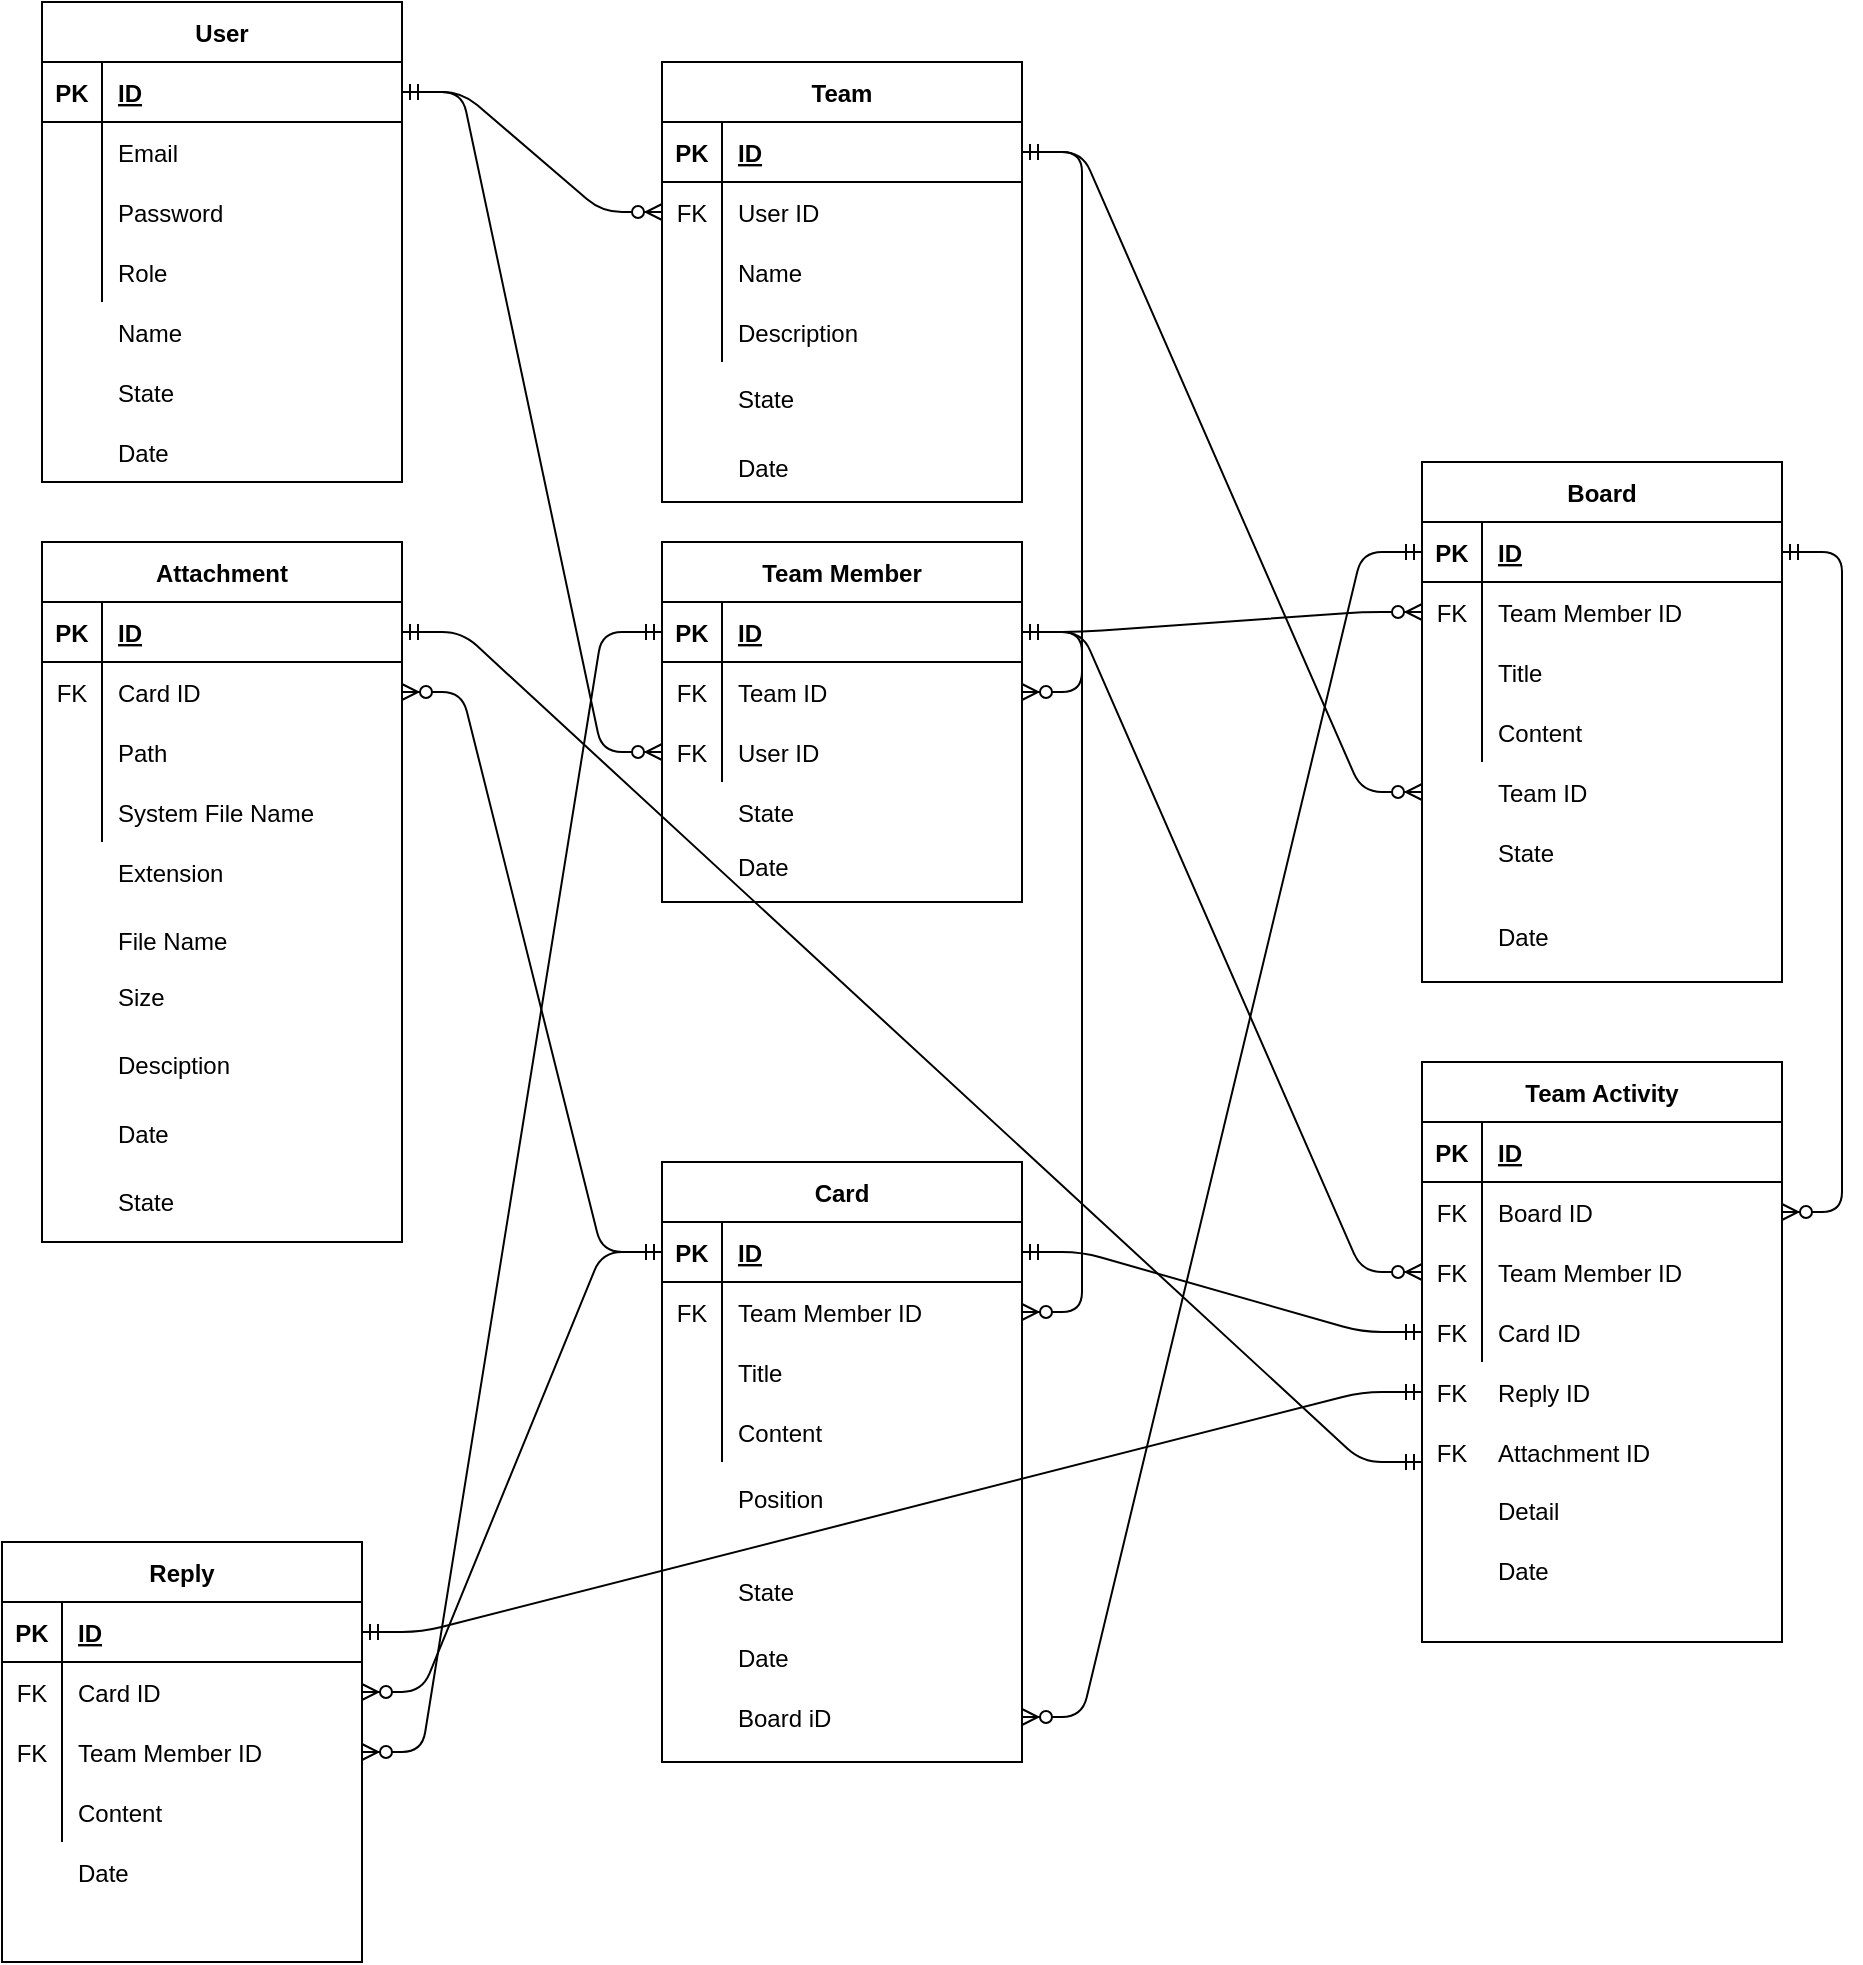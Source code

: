 <mxfile version="14.7.2" type="github">
  <diagram id="R2lEEEUBdFMjLlhIrx00" name="Page-1">
    <mxGraphModel dx="996" dy="648" grid="1" gridSize="10" guides="1" tooltips="1" connect="1" arrows="1" fold="1" page="1" pageScale="1" pageWidth="850" pageHeight="1100" math="0" shadow="0" extFonts="Permanent Marker^https://fonts.googleapis.com/css?family=Permanent+Marker">
      <root>
        <mxCell id="0" />
        <mxCell id="1" parent="0" />
        <mxCell id="cVKj1Lbu5gOnooN9UQbO-29" value="" style="edgeStyle=entityRelationEdgeStyle;fontSize=12;html=1;endArrow=ERzeroToMany;startArrow=ERmandOne;exitX=1;exitY=0.5;exitDx=0;exitDy=0;entryX=0;entryY=0.5;entryDx=0;entryDy=0;" parent="1" source="cVKj1Lbu5gOnooN9UQbO-3" target="cVKj1Lbu5gOnooN9UQbO-19" edge="1">
          <mxGeometry width="100" height="100" relative="1" as="geometry">
            <mxPoint x="360" y="370" as="sourcePoint" />
            <mxPoint x="460" y="270" as="targetPoint" />
          </mxGeometry>
        </mxCell>
        <mxCell id="cVKj1Lbu5gOnooN9UQbO-44" value="" style="edgeStyle=entityRelationEdgeStyle;fontSize=12;html=1;endArrow=ERzeroToMany;startArrow=ERmandOne;exitX=1;exitY=0.5;exitDx=0;exitDy=0;entryX=0;entryY=0.5;entryDx=0;entryDy=0;" parent="1" source="cVKj1Lbu5gOnooN9UQbO-3" target="cVKj1Lbu5gOnooN9UQbO-38" edge="1">
          <mxGeometry width="100" height="100" relative="1" as="geometry">
            <mxPoint x="470" y="360" as="sourcePoint" />
            <mxPoint x="570" y="260" as="targetPoint" />
          </mxGeometry>
        </mxCell>
        <mxCell id="cVKj1Lbu5gOnooN9UQbO-45" value="" style="edgeStyle=entityRelationEdgeStyle;fontSize=12;html=1;endArrow=ERzeroToMany;startArrow=ERmandOne;exitX=1;exitY=0.5;exitDx=0;exitDy=0;entryX=1;entryY=0.5;entryDx=0;entryDy=0;" parent="1" source="cVKj1Lbu5gOnooN9UQbO-16" target="cVKj1Lbu5gOnooN9UQbO-35" edge="1">
          <mxGeometry width="100" height="100" relative="1" as="geometry">
            <mxPoint x="300" y="165" as="sourcePoint" />
            <mxPoint x="390" y="455" as="targetPoint" />
          </mxGeometry>
        </mxCell>
        <mxCell id="cVKj1Lbu5gOnooN9UQbO-59" value="" style="edgeStyle=entityRelationEdgeStyle;fontSize=12;html=1;endArrow=ERzeroToMany;startArrow=ERmandOne;exitX=1;exitY=0.5;exitDx=0;exitDy=0;entryX=0;entryY=0.5;entryDx=0;entryDy=0;" parent="1" source="cVKj1Lbu5gOnooN9UQbO-32" target="cVKj1Lbu5gOnooN9UQbO-50" edge="1">
          <mxGeometry width="100" height="100" relative="1" as="geometry">
            <mxPoint x="560" y="330" as="sourcePoint" />
            <mxPoint x="650" y="620" as="targetPoint" />
          </mxGeometry>
        </mxCell>
        <mxCell id="cVKj1Lbu5gOnooN9UQbO-73" value="" style="edgeStyle=entityRelationEdgeStyle;fontSize=12;html=1;endArrow=ERzeroToMany;startArrow=ERmandOne;exitX=1;exitY=0.5;exitDx=0;exitDy=0;entryX=1;entryY=0.5;entryDx=0;entryDy=0;" parent="1" source="cVKj1Lbu5gOnooN9UQbO-32" target="cVKj1Lbu5gOnooN9UQbO-64" edge="1">
          <mxGeometry width="100" height="100" relative="1" as="geometry">
            <mxPoint x="610" y="595" as="sourcePoint" />
            <mxPoint x="800" y="740" as="targetPoint" />
          </mxGeometry>
        </mxCell>
        <mxCell id="cVKj1Lbu5gOnooN9UQbO-74" value="" style="edgeStyle=entityRelationEdgeStyle;fontSize=12;html=1;endArrow=ERzeroToMany;startArrow=ERmandOne;exitX=0;exitY=0.5;exitDx=0;exitDy=0;" parent="1" source="cVKj1Lbu5gOnooN9UQbO-47" target="CJrxKydq7ZJFIGbYicGT-1" edge="1">
          <mxGeometry width="100" height="100" relative="1" as="geometry">
            <mxPoint x="690" y="460" as="sourcePoint" />
            <mxPoint x="850" y="790" as="targetPoint" />
          </mxGeometry>
        </mxCell>
        <mxCell id="cVKj1Lbu5gOnooN9UQbO-88" value="" style="edgeStyle=entityRelationEdgeStyle;fontSize=12;html=1;endArrow=ERzeroToMany;startArrow=ERmandOne;entryX=1;entryY=0.5;entryDx=0;entryDy=0;exitX=1;exitY=0.5;exitDx=0;exitDy=0;" parent="1" source="cVKj1Lbu5gOnooN9UQbO-47" target="cVKj1Lbu5gOnooN9UQbO-79" edge="1">
          <mxGeometry width="100" height="100" relative="1" as="geometry">
            <mxPoint x="1060" y="470" as="sourcePoint" />
            <mxPoint x="860" y="830" as="targetPoint" />
          </mxGeometry>
        </mxCell>
        <mxCell id="cVKj1Lbu5gOnooN9UQbO-90" value="" style="edgeStyle=entityRelationEdgeStyle;fontSize=12;html=1;endArrow=ERzeroToMany;startArrow=ERmandOne;exitX=1;exitY=0.5;exitDx=0;exitDy=0;entryX=0;entryY=0.5;entryDx=0;entryDy=0;" parent="1" source="cVKj1Lbu5gOnooN9UQbO-32" target="cVKj1Lbu5gOnooN9UQbO-82" edge="1">
          <mxGeometry width="100" height="100" relative="1" as="geometry">
            <mxPoint x="560" y="390" as="sourcePoint" />
            <mxPoint x="760" y="450" as="targetPoint" />
          </mxGeometry>
        </mxCell>
        <mxCell id="cVKj1Lbu5gOnooN9UQbO-104" value="" style="edgeStyle=entityRelationEdgeStyle;fontSize=12;html=1;endArrow=ERzeroToMany;startArrow=ERmandOne;entryX=1;entryY=0.5;entryDx=0;entryDy=0;exitX=0;exitY=0.5;exitDx=0;exitDy=0;" parent="1" source="cVKj1Lbu5gOnooN9UQbO-61" target="cVKj1Lbu5gOnooN9UQbO-95" edge="1">
          <mxGeometry width="100" height="100" relative="1" as="geometry">
            <mxPoint x="330" y="690" as="sourcePoint" />
            <mxPoint x="130" y="1050" as="targetPoint" />
          </mxGeometry>
        </mxCell>
        <mxCell id="cVKj1Lbu5gOnooN9UQbO-118" value="" style="edgeStyle=entityRelationEdgeStyle;fontSize=12;html=1;endArrow=ERzeroToMany;startArrow=ERmandOne;entryX=1;entryY=0.5;entryDx=0;entryDy=0;exitX=0;exitY=0.5;exitDx=0;exitDy=0;" parent="1" source="cVKj1Lbu5gOnooN9UQbO-61" target="cVKj1Lbu5gOnooN9UQbO-109" edge="1">
          <mxGeometry width="100" height="100" relative="1" as="geometry">
            <mxPoint x="350" y="535" as="sourcePoint" />
            <mxPoint x="220" y="565" as="targetPoint" />
          </mxGeometry>
        </mxCell>
        <mxCell id="cVKj1Lbu5gOnooN9UQbO-123" value="" style="group" parent="1" vertex="1" connectable="0">
          <mxGeometry x="760" y="600" width="180" height="290" as="geometry" />
        </mxCell>
        <mxCell id="cVKj1Lbu5gOnooN9UQbO-127" value="" style="shape=partialRectangle;collapsible=0;dropTarget=0;pointerEvents=0;fillColor=none;top=0;left=0;bottom=0;right=0;points=[[0,0.5],[1,0.5]];portConstraint=eastwest;" parent="cVKj1Lbu5gOnooN9UQbO-123" vertex="1">
          <mxGeometry y="210" width="180" height="30" as="geometry" />
        </mxCell>
        <mxCell id="cVKj1Lbu5gOnooN9UQbO-128" value="" style="shape=partialRectangle;connectable=0;fillColor=none;top=0;left=0;bottom=0;right=0;editable=1;overflow=hidden;" parent="cVKj1Lbu5gOnooN9UQbO-127" vertex="1">
          <mxGeometry width="30" height="30" as="geometry" />
        </mxCell>
        <mxCell id="cVKj1Lbu5gOnooN9UQbO-129" value="" style="shape=partialRectangle;connectable=0;fillColor=none;top=0;left=0;bottom=0;right=0;align=left;spacingLeft=6;overflow=hidden;" parent="cVKj1Lbu5gOnooN9UQbO-127" vertex="1">
          <mxGeometry x="30" width="150" height="30" as="geometry" />
        </mxCell>
        <mxCell id="cVKj1Lbu5gOnooN9UQbO-173" value="" style="group" parent="cVKj1Lbu5gOnooN9UQbO-123" vertex="1" connectable="0">
          <mxGeometry width="180" height="290" as="geometry" />
        </mxCell>
        <mxCell id="cVKj1Lbu5gOnooN9UQbO-174" value="" style="group" parent="cVKj1Lbu5gOnooN9UQbO-173" vertex="1" connectable="0">
          <mxGeometry width="180" height="290" as="geometry" />
        </mxCell>
        <mxCell id="cVKj1Lbu5gOnooN9UQbO-138" value="" style="group" parent="cVKj1Lbu5gOnooN9UQbO-174" vertex="1" connectable="0">
          <mxGeometry width="180" height="290" as="geometry" />
        </mxCell>
        <mxCell id="cVKj1Lbu5gOnooN9UQbO-130" value="" style="shape=partialRectangle;collapsible=0;dropTarget=0;pointerEvents=0;fillColor=none;top=0;left=0;bottom=0;right=0;points=[[0,0.5],[1,0.5]];portConstraint=eastwest;" parent="cVKj1Lbu5gOnooN9UQbO-138" vertex="1">
          <mxGeometry y="240" width="180" height="30" as="geometry" />
        </mxCell>
        <mxCell id="cVKj1Lbu5gOnooN9UQbO-131" value="" style="shape=partialRectangle;connectable=0;fillColor=none;top=0;left=0;bottom=0;right=0;editable=1;overflow=hidden;" parent="cVKj1Lbu5gOnooN9UQbO-130" vertex="1">
          <mxGeometry width="30" height="30" as="geometry" />
        </mxCell>
        <mxCell id="cVKj1Lbu5gOnooN9UQbO-132" value="" style="shape=partialRectangle;connectable=0;fillColor=none;top=0;left=0;bottom=0;right=0;align=left;spacingLeft=6;overflow=hidden;" parent="cVKj1Lbu5gOnooN9UQbO-130" vertex="1">
          <mxGeometry x="30" width="150" height="30" as="geometry" />
        </mxCell>
        <mxCell id="cVKj1Lbu5gOnooN9UQbO-137" value="" style="group" parent="cVKj1Lbu5gOnooN9UQbO-138" vertex="1" connectable="0">
          <mxGeometry width="180" height="290" as="geometry" />
        </mxCell>
        <mxCell id="cVKj1Lbu5gOnooN9UQbO-124" value="" style="shape=partialRectangle;collapsible=0;dropTarget=0;pointerEvents=0;fillColor=none;top=0;left=0;bottom=0;right=0;points=[[0,0.5],[1,0.5]];portConstraint=eastwest;" parent="cVKj1Lbu5gOnooN9UQbO-137" vertex="1">
          <mxGeometry y="180" width="180" height="30" as="geometry" />
        </mxCell>
        <mxCell id="cVKj1Lbu5gOnooN9UQbO-125" value="FK" style="shape=partialRectangle;connectable=0;fillColor=none;top=0;left=0;bottom=0;right=0;editable=1;overflow=hidden;" parent="cVKj1Lbu5gOnooN9UQbO-124" vertex="1">
          <mxGeometry width="30" height="30" as="geometry" />
        </mxCell>
        <mxCell id="cVKj1Lbu5gOnooN9UQbO-126" value="Attachment ID" style="shape=partialRectangle;connectable=0;fillColor=none;top=0;left=0;bottom=0;right=0;align=left;spacingLeft=6;overflow=hidden;" parent="cVKj1Lbu5gOnooN9UQbO-124" vertex="1">
          <mxGeometry x="30" width="150" height="30" as="geometry" />
        </mxCell>
        <mxCell id="cVKj1Lbu5gOnooN9UQbO-136" value="" style="group" parent="cVKj1Lbu5gOnooN9UQbO-137" vertex="1" connectable="0">
          <mxGeometry width="180" height="290" as="geometry" />
        </mxCell>
        <mxCell id="cVKj1Lbu5gOnooN9UQbO-75" value="Team Activity" style="shape=table;startSize=30;container=1;collapsible=1;childLayout=tableLayout;fixedRows=1;rowLines=0;fontStyle=1;align=center;resizeLast=1;rounded=0;sketch=0;" parent="cVKj1Lbu5gOnooN9UQbO-136" vertex="1">
          <mxGeometry width="180" height="290" as="geometry" />
        </mxCell>
        <mxCell id="cVKj1Lbu5gOnooN9UQbO-76" value="" style="shape=partialRectangle;collapsible=0;dropTarget=0;pointerEvents=0;fillColor=none;top=0;left=0;bottom=1;right=0;points=[[0,0.5],[1,0.5]];portConstraint=eastwest;" parent="cVKj1Lbu5gOnooN9UQbO-75" vertex="1">
          <mxGeometry y="30" width="180" height="30" as="geometry" />
        </mxCell>
        <mxCell id="cVKj1Lbu5gOnooN9UQbO-77" value="PK" style="shape=partialRectangle;connectable=0;fillColor=none;top=0;left=0;bottom=0;right=0;fontStyle=1;overflow=hidden;" parent="cVKj1Lbu5gOnooN9UQbO-76" vertex="1">
          <mxGeometry width="30" height="30" as="geometry" />
        </mxCell>
        <mxCell id="cVKj1Lbu5gOnooN9UQbO-78" value="ID" style="shape=partialRectangle;connectable=0;fillColor=none;top=0;left=0;bottom=0;right=0;align=left;spacingLeft=6;fontStyle=5;overflow=hidden;" parent="cVKj1Lbu5gOnooN9UQbO-76" vertex="1">
          <mxGeometry x="30" width="150" height="30" as="geometry" />
        </mxCell>
        <mxCell id="cVKj1Lbu5gOnooN9UQbO-79" value="" style="shape=partialRectangle;collapsible=0;dropTarget=0;pointerEvents=0;fillColor=none;top=0;left=0;bottom=0;right=0;points=[[0,0.5],[1,0.5]];portConstraint=eastwest;" parent="cVKj1Lbu5gOnooN9UQbO-75" vertex="1">
          <mxGeometry y="60" width="180" height="30" as="geometry" />
        </mxCell>
        <mxCell id="cVKj1Lbu5gOnooN9UQbO-80" value="FK" style="shape=partialRectangle;connectable=0;fillColor=none;top=0;left=0;bottom=0;right=0;editable=1;overflow=hidden;" parent="cVKj1Lbu5gOnooN9UQbO-79" vertex="1">
          <mxGeometry width="30" height="30" as="geometry" />
        </mxCell>
        <mxCell id="cVKj1Lbu5gOnooN9UQbO-81" value="Board ID" style="shape=partialRectangle;connectable=0;fillColor=none;top=0;left=0;bottom=0;right=0;align=left;spacingLeft=6;overflow=hidden;" parent="cVKj1Lbu5gOnooN9UQbO-79" vertex="1">
          <mxGeometry x="30" width="150" height="30" as="geometry" />
        </mxCell>
        <mxCell id="cVKj1Lbu5gOnooN9UQbO-82" value="" style="shape=partialRectangle;collapsible=0;dropTarget=0;pointerEvents=0;fillColor=none;top=0;left=0;bottom=0;right=0;points=[[0,0.5],[1,0.5]];portConstraint=eastwest;" parent="cVKj1Lbu5gOnooN9UQbO-75" vertex="1">
          <mxGeometry y="90" width="180" height="30" as="geometry" />
        </mxCell>
        <mxCell id="cVKj1Lbu5gOnooN9UQbO-83" value="FK" style="shape=partialRectangle;connectable=0;fillColor=none;top=0;left=0;bottom=0;right=0;editable=1;overflow=hidden;" parent="cVKj1Lbu5gOnooN9UQbO-82" vertex="1">
          <mxGeometry width="30" height="30" as="geometry" />
        </mxCell>
        <mxCell id="cVKj1Lbu5gOnooN9UQbO-84" value="Team Member ID" style="shape=partialRectangle;connectable=0;fillColor=none;top=0;left=0;bottom=0;right=0;align=left;spacingLeft=6;overflow=hidden;" parent="cVKj1Lbu5gOnooN9UQbO-82" vertex="1">
          <mxGeometry x="30" width="150" height="30" as="geometry" />
        </mxCell>
        <mxCell id="cVKj1Lbu5gOnooN9UQbO-85" value="" style="shape=partialRectangle;collapsible=0;dropTarget=0;pointerEvents=0;fillColor=none;top=0;left=0;bottom=0;right=0;points=[[0,0.5],[1,0.5]];portConstraint=eastwest;" parent="cVKj1Lbu5gOnooN9UQbO-75" vertex="1">
          <mxGeometry y="120" width="180" height="30" as="geometry" />
        </mxCell>
        <mxCell id="cVKj1Lbu5gOnooN9UQbO-86" value="FK" style="shape=partialRectangle;connectable=0;fillColor=none;top=0;left=0;bottom=0;right=0;editable=1;overflow=hidden;" parent="cVKj1Lbu5gOnooN9UQbO-85" vertex="1">
          <mxGeometry width="30" height="30" as="geometry" />
        </mxCell>
        <mxCell id="cVKj1Lbu5gOnooN9UQbO-87" value="Card ID" style="shape=partialRectangle;connectable=0;fillColor=none;top=0;left=0;bottom=0;right=0;align=left;spacingLeft=6;overflow=hidden;" parent="cVKj1Lbu5gOnooN9UQbO-85" vertex="1">
          <mxGeometry x="30" width="150" height="30" as="geometry" />
        </mxCell>
        <mxCell id="cVKj1Lbu5gOnooN9UQbO-119" value="" style="shape=partialRectangle;collapsible=0;dropTarget=0;pointerEvents=0;fillColor=none;top=0;left=0;bottom=0;right=0;points=[[0,0.5],[1,0.5]];portConstraint=eastwest;" parent="cVKj1Lbu5gOnooN9UQbO-136" vertex="1">
          <mxGeometry y="150" width="180" height="30" as="geometry" />
        </mxCell>
        <mxCell id="cVKj1Lbu5gOnooN9UQbO-120" value="FK" style="shape=partialRectangle;connectable=0;fillColor=none;top=0;left=0;bottom=0;right=0;editable=1;overflow=hidden;" parent="cVKj1Lbu5gOnooN9UQbO-119" vertex="1">
          <mxGeometry width="30" height="30" as="geometry" />
        </mxCell>
        <mxCell id="cVKj1Lbu5gOnooN9UQbO-121" value="Reply ID" style="shape=partialRectangle;connectable=0;fillColor=none;top=0;left=0;bottom=0;right=0;align=left;spacingLeft=6;overflow=hidden;" parent="cVKj1Lbu5gOnooN9UQbO-119" vertex="1">
          <mxGeometry x="30" width="150" height="30" as="geometry" />
        </mxCell>
        <mxCell id="cVKj1Lbu5gOnooN9UQbO-170" value="" style="shape=partialRectangle;collapsible=0;dropTarget=0;pointerEvents=0;fillColor=none;top=0;left=0;bottom=0;right=0;points=[[0,0.5],[1,0.5]];portConstraint=eastwest;" parent="cVKj1Lbu5gOnooN9UQbO-138" vertex="1">
          <mxGeometry y="239.995" width="180" height="28.421" as="geometry" />
        </mxCell>
        <mxCell id="cVKj1Lbu5gOnooN9UQbO-171" value="" style="shape=partialRectangle;connectable=0;fillColor=none;top=0;left=0;bottom=0;right=0;editable=1;overflow=hidden;" parent="cVKj1Lbu5gOnooN9UQbO-170" vertex="1">
          <mxGeometry width="30" height="28.421" as="geometry" />
        </mxCell>
        <mxCell id="cVKj1Lbu5gOnooN9UQbO-172" value="Date" style="shape=partialRectangle;connectable=0;fillColor=none;top=0;left=0;bottom=0;right=0;align=left;spacingLeft=6;overflow=hidden;" parent="cVKj1Lbu5gOnooN9UQbO-170" vertex="1">
          <mxGeometry x="30" width="150" height="28.421" as="geometry" />
        </mxCell>
        <mxCell id="cVKj1Lbu5gOnooN9UQbO-167" value="" style="shape=partialRectangle;collapsible=0;dropTarget=0;pointerEvents=0;fillColor=none;top=0;left=0;bottom=0;right=0;points=[[0,0.5],[1,0.5]];portConstraint=eastwest;" parent="cVKj1Lbu5gOnooN9UQbO-174" vertex="1">
          <mxGeometry y="209.995" width="180" height="28.421" as="geometry" />
        </mxCell>
        <mxCell id="cVKj1Lbu5gOnooN9UQbO-168" value="" style="shape=partialRectangle;connectable=0;fillColor=none;top=0;left=0;bottom=0;right=0;editable=1;overflow=hidden;" parent="cVKj1Lbu5gOnooN9UQbO-167" vertex="1">
          <mxGeometry width="30" height="28.421" as="geometry" />
        </mxCell>
        <mxCell id="cVKj1Lbu5gOnooN9UQbO-169" value="Detail" style="shape=partialRectangle;connectable=0;fillColor=none;top=0;left=0;bottom=0;right=0;align=left;spacingLeft=6;overflow=hidden;" parent="cVKj1Lbu5gOnooN9UQbO-167" vertex="1">
          <mxGeometry x="30" width="150" height="28.421" as="geometry" />
        </mxCell>
        <mxCell id="cVKj1Lbu5gOnooN9UQbO-139" value="" style="edgeStyle=entityRelationEdgeStyle;fontSize=12;html=1;endArrow=ERmandOne;startArrow=ERmandOne;entryX=0;entryY=0.5;entryDx=0;entryDy=0;exitX=1;exitY=0.5;exitDx=0;exitDy=0;" parent="1" source="cVKj1Lbu5gOnooN9UQbO-92" target="cVKj1Lbu5gOnooN9UQbO-119" edge="1">
          <mxGeometry width="100" height="100" relative="1" as="geometry">
            <mxPoint x="570" y="890" as="sourcePoint" />
            <mxPoint x="700" y="780" as="targetPoint" />
          </mxGeometry>
        </mxCell>
        <mxCell id="cVKj1Lbu5gOnooN9UQbO-140" value="" style="edgeStyle=entityRelationEdgeStyle;fontSize=12;html=1;endArrow=ERmandOne;startArrow=ERmandOne;entryX=0;entryY=0.5;entryDx=0;entryDy=0;exitX=1;exitY=0.5;exitDx=0;exitDy=0;" parent="1" source="cVKj1Lbu5gOnooN9UQbO-61" target="cVKj1Lbu5gOnooN9UQbO-85" edge="1">
          <mxGeometry width="100" height="100" relative="1" as="geometry">
            <mxPoint x="600" y="850" as="sourcePoint" />
            <mxPoint x="730" y="740" as="targetPoint" />
          </mxGeometry>
        </mxCell>
        <mxCell id="cVKj1Lbu5gOnooN9UQbO-141" value="" style="edgeStyle=entityRelationEdgeStyle;fontSize=12;html=1;endArrow=ERmandOne;startArrow=ERmandOne;exitX=1;exitY=0.5;exitDx=0;exitDy=0;" parent="1" source="cVKj1Lbu5gOnooN9UQbO-106" edge="1">
          <mxGeometry width="100" height="100" relative="1" as="geometry">
            <mxPoint x="590" y="970" as="sourcePoint" />
            <mxPoint x="760" y="800" as="targetPoint" />
          </mxGeometry>
        </mxCell>
        <mxCell id="cVKj1Lbu5gOnooN9UQbO-154" value="" style="group" parent="1" vertex="1" connectable="0">
          <mxGeometry x="70" y="70" width="180" height="240" as="geometry" />
        </mxCell>
        <mxCell id="cVKj1Lbu5gOnooN9UQbO-148" value="" style="shape=partialRectangle;collapsible=0;dropTarget=0;pointerEvents=0;fillColor=none;top=0;left=0;bottom=0;right=0;points=[[0,0.5],[1,0.5]];portConstraint=eastwest;" parent="cVKj1Lbu5gOnooN9UQbO-154" vertex="1">
          <mxGeometry y="210" width="180" height="30" as="geometry" />
        </mxCell>
        <mxCell id="cVKj1Lbu5gOnooN9UQbO-149" value="" style="shape=partialRectangle;connectable=0;fillColor=none;top=0;left=0;bottom=0;right=0;editable=1;overflow=hidden;" parent="cVKj1Lbu5gOnooN9UQbO-148" vertex="1">
          <mxGeometry width="30" height="30" as="geometry" />
        </mxCell>
        <mxCell id="cVKj1Lbu5gOnooN9UQbO-150" value="Date" style="shape=partialRectangle;connectable=0;fillColor=none;top=0;left=0;bottom=0;right=0;align=left;spacingLeft=6;overflow=hidden;" parent="cVKj1Lbu5gOnooN9UQbO-148" vertex="1">
          <mxGeometry x="30" width="150" height="30" as="geometry" />
        </mxCell>
        <mxCell id="cVKj1Lbu5gOnooN9UQbO-153" value="" style="group" parent="cVKj1Lbu5gOnooN9UQbO-154" vertex="1" connectable="0">
          <mxGeometry width="180" height="240" as="geometry" />
        </mxCell>
        <mxCell id="cVKj1Lbu5gOnooN9UQbO-145" value="" style="shape=partialRectangle;collapsible=0;dropTarget=0;pointerEvents=0;fillColor=none;top=0;left=0;bottom=0;right=0;points=[[0,0.5],[1,0.5]];portConstraint=eastwest;" parent="cVKj1Lbu5gOnooN9UQbO-153" vertex="1">
          <mxGeometry y="180" width="180" height="30" as="geometry" />
        </mxCell>
        <mxCell id="cVKj1Lbu5gOnooN9UQbO-146" value="" style="shape=partialRectangle;connectable=0;fillColor=none;top=0;left=0;bottom=0;right=0;editable=1;overflow=hidden;" parent="cVKj1Lbu5gOnooN9UQbO-145" vertex="1">
          <mxGeometry width="30" height="30" as="geometry" />
        </mxCell>
        <mxCell id="cVKj1Lbu5gOnooN9UQbO-147" value="State" style="shape=partialRectangle;connectable=0;fillColor=none;top=0;left=0;bottom=0;right=0;align=left;spacingLeft=6;overflow=hidden;" parent="cVKj1Lbu5gOnooN9UQbO-145" vertex="1">
          <mxGeometry x="30" width="150" height="30" as="geometry" />
        </mxCell>
        <mxCell id="cVKj1Lbu5gOnooN9UQbO-152" value="" style="group" parent="cVKj1Lbu5gOnooN9UQbO-153" vertex="1" connectable="0">
          <mxGeometry width="180" height="240" as="geometry" />
        </mxCell>
        <mxCell id="cVKj1Lbu5gOnooN9UQbO-2" value="User" style="shape=table;startSize=30;container=1;collapsible=1;childLayout=tableLayout;fixedRows=1;rowLines=0;fontStyle=1;align=center;resizeLast=1;" parent="cVKj1Lbu5gOnooN9UQbO-152" vertex="1">
          <mxGeometry width="180" height="240" as="geometry" />
        </mxCell>
        <mxCell id="cVKj1Lbu5gOnooN9UQbO-3" value="" style="shape=partialRectangle;collapsible=0;dropTarget=0;pointerEvents=0;fillColor=none;top=0;left=0;bottom=1;right=0;points=[[0,0.5],[1,0.5]];portConstraint=eastwest;" parent="cVKj1Lbu5gOnooN9UQbO-2" vertex="1">
          <mxGeometry y="30" width="180" height="30" as="geometry" />
        </mxCell>
        <mxCell id="cVKj1Lbu5gOnooN9UQbO-4" value="PK" style="shape=partialRectangle;connectable=0;fillColor=none;top=0;left=0;bottom=0;right=0;fontStyle=1;overflow=hidden;" parent="cVKj1Lbu5gOnooN9UQbO-3" vertex="1">
          <mxGeometry width="30" height="30" as="geometry" />
        </mxCell>
        <mxCell id="cVKj1Lbu5gOnooN9UQbO-5" value="ID" style="shape=partialRectangle;connectable=0;fillColor=none;top=0;left=0;bottom=0;right=0;align=left;spacingLeft=6;fontStyle=5;overflow=hidden;" parent="cVKj1Lbu5gOnooN9UQbO-3" vertex="1">
          <mxGeometry x="30" width="150" height="30" as="geometry" />
        </mxCell>
        <mxCell id="cVKj1Lbu5gOnooN9UQbO-6" value="" style="shape=partialRectangle;collapsible=0;dropTarget=0;pointerEvents=0;fillColor=none;top=0;left=0;bottom=0;right=0;points=[[0,0.5],[1,0.5]];portConstraint=eastwest;" parent="cVKj1Lbu5gOnooN9UQbO-2" vertex="1">
          <mxGeometry y="60" width="180" height="30" as="geometry" />
        </mxCell>
        <mxCell id="cVKj1Lbu5gOnooN9UQbO-7" value="" style="shape=partialRectangle;connectable=0;fillColor=none;top=0;left=0;bottom=0;right=0;editable=1;overflow=hidden;" parent="cVKj1Lbu5gOnooN9UQbO-6" vertex="1">
          <mxGeometry width="30" height="30" as="geometry" />
        </mxCell>
        <mxCell id="cVKj1Lbu5gOnooN9UQbO-8" value="Email" style="shape=partialRectangle;connectable=0;fillColor=none;top=0;left=0;bottom=0;right=0;align=left;spacingLeft=6;overflow=hidden;" parent="cVKj1Lbu5gOnooN9UQbO-6" vertex="1">
          <mxGeometry x="30" width="150" height="30" as="geometry" />
        </mxCell>
        <mxCell id="cVKj1Lbu5gOnooN9UQbO-9" value="" style="shape=partialRectangle;collapsible=0;dropTarget=0;pointerEvents=0;fillColor=none;top=0;left=0;bottom=0;right=0;points=[[0,0.5],[1,0.5]];portConstraint=eastwest;" parent="cVKj1Lbu5gOnooN9UQbO-2" vertex="1">
          <mxGeometry y="90" width="180" height="30" as="geometry" />
        </mxCell>
        <mxCell id="cVKj1Lbu5gOnooN9UQbO-10" value="" style="shape=partialRectangle;connectable=0;fillColor=none;top=0;left=0;bottom=0;right=0;editable=1;overflow=hidden;" parent="cVKj1Lbu5gOnooN9UQbO-9" vertex="1">
          <mxGeometry width="30" height="30" as="geometry" />
        </mxCell>
        <mxCell id="cVKj1Lbu5gOnooN9UQbO-11" value="Password" style="shape=partialRectangle;connectable=0;fillColor=none;top=0;left=0;bottom=0;right=0;align=left;spacingLeft=6;overflow=hidden;" parent="cVKj1Lbu5gOnooN9UQbO-9" vertex="1">
          <mxGeometry x="30" width="150" height="30" as="geometry" />
        </mxCell>
        <mxCell id="cVKj1Lbu5gOnooN9UQbO-12" value="" style="shape=partialRectangle;collapsible=0;dropTarget=0;pointerEvents=0;fillColor=none;top=0;left=0;bottom=0;right=0;points=[[0,0.5],[1,0.5]];portConstraint=eastwest;" parent="cVKj1Lbu5gOnooN9UQbO-2" vertex="1">
          <mxGeometry y="120" width="180" height="30" as="geometry" />
        </mxCell>
        <mxCell id="cVKj1Lbu5gOnooN9UQbO-13" value="" style="shape=partialRectangle;connectable=0;fillColor=none;top=0;left=0;bottom=0;right=0;editable=1;overflow=hidden;" parent="cVKj1Lbu5gOnooN9UQbO-12" vertex="1">
          <mxGeometry width="30" height="30" as="geometry" />
        </mxCell>
        <mxCell id="cVKj1Lbu5gOnooN9UQbO-14" value="Role" style="shape=partialRectangle;connectable=0;fillColor=none;top=0;left=0;bottom=0;right=0;align=left;spacingLeft=6;overflow=hidden;" parent="cVKj1Lbu5gOnooN9UQbO-12" vertex="1">
          <mxGeometry x="30" width="150" height="30" as="geometry" />
        </mxCell>
        <mxCell id="cVKj1Lbu5gOnooN9UQbO-142" value="" style="shape=partialRectangle;collapsible=0;dropTarget=0;pointerEvents=0;fillColor=none;top=0;left=0;bottom=0;right=0;points=[[0,0.5],[1,0.5]];portConstraint=eastwest;" parent="cVKj1Lbu5gOnooN9UQbO-152" vertex="1">
          <mxGeometry y="150" width="180" height="30" as="geometry" />
        </mxCell>
        <mxCell id="cVKj1Lbu5gOnooN9UQbO-143" value="" style="shape=partialRectangle;connectable=0;fillColor=none;top=0;left=0;bottom=0;right=0;editable=1;overflow=hidden;" parent="cVKj1Lbu5gOnooN9UQbO-142" vertex="1">
          <mxGeometry width="30" height="30" as="geometry" />
        </mxCell>
        <mxCell id="cVKj1Lbu5gOnooN9UQbO-144" value="Name" style="shape=partialRectangle;connectable=0;fillColor=none;top=0;left=0;bottom=0;right=0;align=left;spacingLeft=6;overflow=hidden;" parent="cVKj1Lbu5gOnooN9UQbO-142" vertex="1">
          <mxGeometry x="30" width="150" height="30" as="geometry" />
        </mxCell>
        <mxCell id="cVKj1Lbu5gOnooN9UQbO-158" value="" style="group" parent="1" vertex="1" connectable="0">
          <mxGeometry x="380" y="340" width="180" height="180" as="geometry" />
        </mxCell>
        <mxCell id="cVKj1Lbu5gOnooN9UQbO-155" value="" style="shape=partialRectangle;collapsible=0;dropTarget=0;pointerEvents=0;fillColor=none;top=0;left=0;bottom=0;right=0;points=[[0,0.5],[1,0.5]];portConstraint=eastwest;" parent="cVKj1Lbu5gOnooN9UQbO-158" vertex="1">
          <mxGeometry y="144" width="180" height="36" as="geometry" />
        </mxCell>
        <mxCell id="cVKj1Lbu5gOnooN9UQbO-156" value="" style="shape=partialRectangle;connectable=0;fillColor=none;top=0;left=0;bottom=0;right=0;editable=1;overflow=hidden;" parent="cVKj1Lbu5gOnooN9UQbO-155" vertex="1">
          <mxGeometry width="30" height="36" as="geometry" />
        </mxCell>
        <mxCell id="cVKj1Lbu5gOnooN9UQbO-157" value="Date" style="shape=partialRectangle;connectable=0;fillColor=none;top=0;left=0;bottom=0;right=0;align=left;spacingLeft=6;overflow=hidden;" parent="cVKj1Lbu5gOnooN9UQbO-155" vertex="1">
          <mxGeometry x="30" width="150" height="36" as="geometry" />
        </mxCell>
        <mxCell id="cVKj1Lbu5gOnooN9UQbO-187" value="" style="group" parent="cVKj1Lbu5gOnooN9UQbO-158" vertex="1" connectable="0">
          <mxGeometry width="180" height="180" as="geometry" />
        </mxCell>
        <mxCell id="cVKj1Lbu5gOnooN9UQbO-31" value="Team Member" style="shape=table;startSize=30;container=1;collapsible=1;childLayout=tableLayout;fixedRows=1;rowLines=0;fontStyle=1;align=center;resizeLast=1;" parent="cVKj1Lbu5gOnooN9UQbO-187" vertex="1">
          <mxGeometry width="180" height="180" as="geometry" />
        </mxCell>
        <mxCell id="cVKj1Lbu5gOnooN9UQbO-32" value="" style="shape=partialRectangle;collapsible=0;dropTarget=0;pointerEvents=0;fillColor=none;top=0;left=0;bottom=1;right=0;points=[[0,0.5],[1,0.5]];portConstraint=eastwest;" parent="cVKj1Lbu5gOnooN9UQbO-31" vertex="1">
          <mxGeometry y="30" width="180" height="30" as="geometry" />
        </mxCell>
        <mxCell id="cVKj1Lbu5gOnooN9UQbO-33" value="PK" style="shape=partialRectangle;connectable=0;fillColor=none;top=0;left=0;bottom=0;right=0;fontStyle=1;overflow=hidden;" parent="cVKj1Lbu5gOnooN9UQbO-32" vertex="1">
          <mxGeometry width="30" height="30" as="geometry" />
        </mxCell>
        <mxCell id="cVKj1Lbu5gOnooN9UQbO-34" value="ID" style="shape=partialRectangle;connectable=0;fillColor=none;top=0;left=0;bottom=0;right=0;align=left;spacingLeft=6;fontStyle=5;overflow=hidden;" parent="cVKj1Lbu5gOnooN9UQbO-32" vertex="1">
          <mxGeometry x="30" width="150" height="30" as="geometry" />
        </mxCell>
        <mxCell id="cVKj1Lbu5gOnooN9UQbO-35" value="" style="shape=partialRectangle;collapsible=0;dropTarget=0;pointerEvents=0;fillColor=none;top=0;left=0;bottom=0;right=0;points=[[0,0.5],[1,0.5]];portConstraint=eastwest;" parent="cVKj1Lbu5gOnooN9UQbO-31" vertex="1">
          <mxGeometry y="60" width="180" height="30" as="geometry" />
        </mxCell>
        <mxCell id="cVKj1Lbu5gOnooN9UQbO-36" value="FK" style="shape=partialRectangle;connectable=0;fillColor=none;top=0;left=0;bottom=0;right=0;editable=1;overflow=hidden;" parent="cVKj1Lbu5gOnooN9UQbO-35" vertex="1">
          <mxGeometry width="30" height="30" as="geometry" />
        </mxCell>
        <mxCell id="cVKj1Lbu5gOnooN9UQbO-37" value="Team ID" style="shape=partialRectangle;connectable=0;fillColor=none;top=0;left=0;bottom=0;right=0;align=left;spacingLeft=6;overflow=hidden;" parent="cVKj1Lbu5gOnooN9UQbO-35" vertex="1">
          <mxGeometry x="30" width="150" height="30" as="geometry" />
        </mxCell>
        <mxCell id="cVKj1Lbu5gOnooN9UQbO-38" value="" style="shape=partialRectangle;collapsible=0;dropTarget=0;pointerEvents=0;fillColor=none;top=0;left=0;bottom=0;right=0;points=[[0,0.5],[1,0.5]];portConstraint=eastwest;" parent="cVKj1Lbu5gOnooN9UQbO-31" vertex="1">
          <mxGeometry y="90" width="180" height="30" as="geometry" />
        </mxCell>
        <mxCell id="cVKj1Lbu5gOnooN9UQbO-39" value="FK" style="shape=partialRectangle;connectable=0;fillColor=none;top=0;left=0;bottom=0;right=0;editable=1;overflow=hidden;" parent="cVKj1Lbu5gOnooN9UQbO-38" vertex="1">
          <mxGeometry width="30" height="30" as="geometry" />
        </mxCell>
        <mxCell id="cVKj1Lbu5gOnooN9UQbO-40" value="User ID" style="shape=partialRectangle;connectable=0;fillColor=none;top=0;left=0;bottom=0;right=0;align=left;spacingLeft=6;overflow=hidden;" parent="cVKj1Lbu5gOnooN9UQbO-38" vertex="1">
          <mxGeometry x="30" width="150" height="30" as="geometry" />
        </mxCell>
        <mxCell id="r0ZbA2zNbUxUFIolIvtT-10" value="" style="shape=partialRectangle;collapsible=0;dropTarget=0;pointerEvents=0;fillColor=none;top=0;left=0;bottom=0;right=0;points=[[0,0.5],[1,0.5]];portConstraint=eastwest;" parent="cVKj1Lbu5gOnooN9UQbO-187" vertex="1">
          <mxGeometry y="120" width="180" height="30" as="geometry" />
        </mxCell>
        <mxCell id="r0ZbA2zNbUxUFIolIvtT-11" value="" style="shape=partialRectangle;connectable=0;fillColor=none;top=0;left=0;bottom=0;right=0;editable=1;overflow=hidden;" parent="r0ZbA2zNbUxUFIolIvtT-10" vertex="1">
          <mxGeometry width="30" height="30" as="geometry" />
        </mxCell>
        <mxCell id="r0ZbA2zNbUxUFIolIvtT-12" value="State" style="shape=partialRectangle;connectable=0;fillColor=none;top=0;left=0;bottom=0;right=0;align=left;spacingLeft=6;overflow=hidden;" parent="r0ZbA2zNbUxUFIolIvtT-10" vertex="1">
          <mxGeometry x="30" width="150" height="30" as="geometry" />
        </mxCell>
        <mxCell id="cVKj1Lbu5gOnooN9UQbO-162" value="" style="group" parent="1" vertex="1" connectable="0">
          <mxGeometry x="380" y="100" width="180" height="220" as="geometry" />
        </mxCell>
        <mxCell id="cVKj1Lbu5gOnooN9UQbO-159" value="" style="shape=partialRectangle;collapsible=0;dropTarget=0;pointerEvents=0;fillColor=none;top=0;left=0;bottom=0;right=0;points=[[0,0.5],[1,0.5]];portConstraint=eastwest;" parent="cVKj1Lbu5gOnooN9UQbO-162" vertex="1">
          <mxGeometry y="185.259" width="180" height="34.737" as="geometry" />
        </mxCell>
        <mxCell id="cVKj1Lbu5gOnooN9UQbO-160" value="" style="shape=partialRectangle;connectable=0;fillColor=none;top=0;left=0;bottom=0;right=0;editable=1;overflow=hidden;" parent="cVKj1Lbu5gOnooN9UQbO-159" vertex="1">
          <mxGeometry width="30" height="34.737" as="geometry" />
        </mxCell>
        <mxCell id="cVKj1Lbu5gOnooN9UQbO-161" value="Date" style="shape=partialRectangle;connectable=0;fillColor=none;top=0;left=0;bottom=0;right=0;align=left;spacingLeft=6;overflow=hidden;" parent="cVKj1Lbu5gOnooN9UQbO-159" vertex="1">
          <mxGeometry x="30" width="150" height="34.737" as="geometry" />
        </mxCell>
        <mxCell id="cVKj1Lbu5gOnooN9UQbO-183" value="" style="group" parent="cVKj1Lbu5gOnooN9UQbO-162" vertex="1" connectable="0">
          <mxGeometry width="180" height="220" as="geometry" />
        </mxCell>
        <mxCell id="cVKj1Lbu5gOnooN9UQbO-15" value="Team" style="shape=table;startSize=30;container=1;collapsible=1;childLayout=tableLayout;fixedRows=1;rowLines=0;fontStyle=1;align=center;resizeLast=1;" parent="cVKj1Lbu5gOnooN9UQbO-183" vertex="1">
          <mxGeometry width="180" height="220" as="geometry" />
        </mxCell>
        <mxCell id="cVKj1Lbu5gOnooN9UQbO-16" value="" style="shape=partialRectangle;collapsible=0;dropTarget=0;pointerEvents=0;fillColor=none;top=0;left=0;bottom=1;right=0;points=[[0,0.5],[1,0.5]];portConstraint=eastwest;" parent="cVKj1Lbu5gOnooN9UQbO-15" vertex="1">
          <mxGeometry y="30" width="180" height="30" as="geometry" />
        </mxCell>
        <mxCell id="cVKj1Lbu5gOnooN9UQbO-17" value="PK" style="shape=partialRectangle;connectable=0;fillColor=none;top=0;left=0;bottom=0;right=0;fontStyle=1;overflow=hidden;" parent="cVKj1Lbu5gOnooN9UQbO-16" vertex="1">
          <mxGeometry width="30" height="30" as="geometry" />
        </mxCell>
        <mxCell id="cVKj1Lbu5gOnooN9UQbO-18" value="ID" style="shape=partialRectangle;connectable=0;fillColor=none;top=0;left=0;bottom=0;right=0;align=left;spacingLeft=6;fontStyle=5;overflow=hidden;" parent="cVKj1Lbu5gOnooN9UQbO-16" vertex="1">
          <mxGeometry x="30" width="150" height="30" as="geometry" />
        </mxCell>
        <mxCell id="cVKj1Lbu5gOnooN9UQbO-19" value="" style="shape=partialRectangle;collapsible=0;dropTarget=0;pointerEvents=0;fillColor=none;top=0;left=0;bottom=0;right=0;points=[[0,0.5],[1,0.5]];portConstraint=eastwest;" parent="cVKj1Lbu5gOnooN9UQbO-15" vertex="1">
          <mxGeometry y="60" width="180" height="30" as="geometry" />
        </mxCell>
        <mxCell id="cVKj1Lbu5gOnooN9UQbO-20" value="FK" style="shape=partialRectangle;connectable=0;fillColor=none;top=0;left=0;bottom=0;right=0;editable=1;overflow=hidden;" parent="cVKj1Lbu5gOnooN9UQbO-19" vertex="1">
          <mxGeometry width="30" height="30" as="geometry" />
        </mxCell>
        <mxCell id="cVKj1Lbu5gOnooN9UQbO-21" value="User ID" style="shape=partialRectangle;connectable=0;fillColor=none;top=0;left=0;bottom=0;right=0;align=left;spacingLeft=6;overflow=hidden;" parent="cVKj1Lbu5gOnooN9UQbO-19" vertex="1">
          <mxGeometry x="30" width="150" height="30" as="geometry" />
        </mxCell>
        <mxCell id="cVKj1Lbu5gOnooN9UQbO-22" value="" style="shape=partialRectangle;collapsible=0;dropTarget=0;pointerEvents=0;fillColor=none;top=0;left=0;bottom=0;right=0;points=[[0,0.5],[1,0.5]];portConstraint=eastwest;" parent="cVKj1Lbu5gOnooN9UQbO-15" vertex="1">
          <mxGeometry y="90" width="180" height="30" as="geometry" />
        </mxCell>
        <mxCell id="cVKj1Lbu5gOnooN9UQbO-23" value="" style="shape=partialRectangle;connectable=0;fillColor=none;top=0;left=0;bottom=0;right=0;editable=1;overflow=hidden;" parent="cVKj1Lbu5gOnooN9UQbO-22" vertex="1">
          <mxGeometry width="30" height="30" as="geometry" />
        </mxCell>
        <mxCell id="cVKj1Lbu5gOnooN9UQbO-24" value="Name" style="shape=partialRectangle;connectable=0;fillColor=none;top=0;left=0;bottom=0;right=0;align=left;spacingLeft=6;overflow=hidden;" parent="cVKj1Lbu5gOnooN9UQbO-22" vertex="1">
          <mxGeometry x="30" width="150" height="30" as="geometry" />
        </mxCell>
        <mxCell id="cVKj1Lbu5gOnooN9UQbO-25" value="" style="shape=partialRectangle;collapsible=0;dropTarget=0;pointerEvents=0;fillColor=none;top=0;left=0;bottom=0;right=0;points=[[0,0.5],[1,0.5]];portConstraint=eastwest;" parent="cVKj1Lbu5gOnooN9UQbO-15" vertex="1">
          <mxGeometry y="120" width="180" height="30" as="geometry" />
        </mxCell>
        <mxCell id="cVKj1Lbu5gOnooN9UQbO-26" value="" style="shape=partialRectangle;connectable=0;fillColor=none;top=0;left=0;bottom=0;right=0;editable=1;overflow=hidden;" parent="cVKj1Lbu5gOnooN9UQbO-25" vertex="1">
          <mxGeometry width="30" height="30" as="geometry" />
        </mxCell>
        <mxCell id="cVKj1Lbu5gOnooN9UQbO-27" value="Description" style="shape=partialRectangle;connectable=0;fillColor=none;top=0;left=0;bottom=0;right=0;align=left;spacingLeft=6;overflow=hidden;" parent="cVKj1Lbu5gOnooN9UQbO-25" vertex="1">
          <mxGeometry x="30" width="150" height="30" as="geometry" />
        </mxCell>
        <mxCell id="cVKj1Lbu5gOnooN9UQbO-180" value="" style="shape=partialRectangle;collapsible=0;dropTarget=0;pointerEvents=0;fillColor=none;top=0;left=0;bottom=0;right=0;points=[[0,0.5],[1,0.5]];portConstraint=eastwest;" parent="cVKj1Lbu5gOnooN9UQbO-183" vertex="1">
          <mxGeometry y="150.521" width="180" height="34.737" as="geometry" />
        </mxCell>
        <mxCell id="cVKj1Lbu5gOnooN9UQbO-181" value="" style="shape=partialRectangle;connectable=0;fillColor=none;top=0;left=0;bottom=0;right=0;editable=1;overflow=hidden;" parent="cVKj1Lbu5gOnooN9UQbO-180" vertex="1">
          <mxGeometry width="30" height="34.737" as="geometry" />
        </mxCell>
        <mxCell id="cVKj1Lbu5gOnooN9UQbO-182" value="State" style="shape=partialRectangle;connectable=0;fillColor=none;top=0;left=0;bottom=0;right=0;align=left;spacingLeft=6;overflow=hidden;" parent="cVKj1Lbu5gOnooN9UQbO-180" vertex="1">
          <mxGeometry x="30" width="150" height="34.737" as="geometry" />
        </mxCell>
        <mxCell id="cVKj1Lbu5gOnooN9UQbO-166" value="" style="group" parent="1" vertex="1" connectable="0">
          <mxGeometry x="760" y="300" width="180" height="260" as="geometry" />
        </mxCell>
        <mxCell id="cVKj1Lbu5gOnooN9UQbO-163" value="" style="shape=partialRectangle;collapsible=0;dropTarget=0;pointerEvents=0;fillColor=none;top=0;left=0;bottom=0;right=0;points=[[0,0.5],[1,0.5]];portConstraint=eastwest;" parent="cVKj1Lbu5gOnooN9UQbO-166" vertex="1">
          <mxGeometry y="216.66" width="180" height="41.053" as="geometry" />
        </mxCell>
        <mxCell id="cVKj1Lbu5gOnooN9UQbO-164" value="" style="shape=partialRectangle;connectable=0;fillColor=none;top=0;left=0;bottom=0;right=0;editable=1;overflow=hidden;" parent="cVKj1Lbu5gOnooN9UQbO-163" vertex="1">
          <mxGeometry width="30" height="41.053" as="geometry" />
        </mxCell>
        <mxCell id="cVKj1Lbu5gOnooN9UQbO-165" value="Date" style="shape=partialRectangle;connectable=0;fillColor=none;top=0;left=0;bottom=0;right=0;align=left;spacingLeft=6;overflow=hidden;" parent="cVKj1Lbu5gOnooN9UQbO-163" vertex="1">
          <mxGeometry x="30" width="150" height="41.053" as="geometry" />
        </mxCell>
        <mxCell id="cVKj1Lbu5gOnooN9UQbO-191" value="" style="group" parent="cVKj1Lbu5gOnooN9UQbO-166" vertex="1" connectable="0">
          <mxGeometry width="180" height="260.0" as="geometry" />
        </mxCell>
        <mxCell id="cVKj1Lbu5gOnooN9UQbO-46" value="Board" style="shape=table;startSize=30;container=1;collapsible=1;childLayout=tableLayout;fixedRows=1;rowLines=0;fontStyle=1;align=center;resizeLast=1;rounded=0;sketch=0;" parent="cVKj1Lbu5gOnooN9UQbO-191" vertex="1">
          <mxGeometry width="180" height="260.0" as="geometry" />
        </mxCell>
        <mxCell id="cVKj1Lbu5gOnooN9UQbO-47" value="" style="shape=partialRectangle;collapsible=0;dropTarget=0;pointerEvents=0;fillColor=none;top=0;left=0;bottom=1;right=0;points=[[0,0.5],[1,0.5]];portConstraint=eastwest;" parent="cVKj1Lbu5gOnooN9UQbO-46" vertex="1">
          <mxGeometry y="30" width="180" height="30" as="geometry" />
        </mxCell>
        <mxCell id="cVKj1Lbu5gOnooN9UQbO-48" value="PK" style="shape=partialRectangle;connectable=0;fillColor=none;top=0;left=0;bottom=0;right=0;fontStyle=1;overflow=hidden;" parent="cVKj1Lbu5gOnooN9UQbO-47" vertex="1">
          <mxGeometry width="30" height="30" as="geometry" />
        </mxCell>
        <mxCell id="cVKj1Lbu5gOnooN9UQbO-49" value="ID" style="shape=partialRectangle;connectable=0;fillColor=none;top=0;left=0;bottom=0;right=0;align=left;spacingLeft=6;fontStyle=5;overflow=hidden;" parent="cVKj1Lbu5gOnooN9UQbO-47" vertex="1">
          <mxGeometry x="30" width="150" height="30" as="geometry" />
        </mxCell>
        <mxCell id="cVKj1Lbu5gOnooN9UQbO-50" value="" style="shape=partialRectangle;collapsible=0;dropTarget=0;pointerEvents=0;fillColor=none;top=0;left=0;bottom=0;right=0;points=[[0,0.5],[1,0.5]];portConstraint=eastwest;" parent="cVKj1Lbu5gOnooN9UQbO-46" vertex="1">
          <mxGeometry y="60" width="180" height="30" as="geometry" />
        </mxCell>
        <mxCell id="cVKj1Lbu5gOnooN9UQbO-51" value="FK" style="shape=partialRectangle;connectable=0;fillColor=none;top=0;left=0;bottom=0;right=0;editable=1;overflow=hidden;" parent="cVKj1Lbu5gOnooN9UQbO-50" vertex="1">
          <mxGeometry width="30" height="30" as="geometry" />
        </mxCell>
        <mxCell id="cVKj1Lbu5gOnooN9UQbO-52" value="Team Member ID" style="shape=partialRectangle;connectable=0;fillColor=none;top=0;left=0;bottom=0;right=0;align=left;spacingLeft=6;overflow=hidden;" parent="cVKj1Lbu5gOnooN9UQbO-50" vertex="1">
          <mxGeometry x="30" width="150" height="30" as="geometry" />
        </mxCell>
        <mxCell id="cVKj1Lbu5gOnooN9UQbO-53" value="" style="shape=partialRectangle;collapsible=0;dropTarget=0;pointerEvents=0;fillColor=none;top=0;left=0;bottom=0;right=0;points=[[0,0.5],[1,0.5]];portConstraint=eastwest;" parent="cVKj1Lbu5gOnooN9UQbO-46" vertex="1">
          <mxGeometry y="90" width="180" height="30" as="geometry" />
        </mxCell>
        <mxCell id="cVKj1Lbu5gOnooN9UQbO-54" value="" style="shape=partialRectangle;connectable=0;fillColor=none;top=0;left=0;bottom=0;right=0;editable=1;overflow=hidden;" parent="cVKj1Lbu5gOnooN9UQbO-53" vertex="1">
          <mxGeometry width="30" height="30" as="geometry" />
        </mxCell>
        <mxCell id="cVKj1Lbu5gOnooN9UQbO-55" value="Title" style="shape=partialRectangle;connectable=0;fillColor=none;top=0;left=0;bottom=0;right=0;align=left;spacingLeft=6;overflow=hidden;" parent="cVKj1Lbu5gOnooN9UQbO-53" vertex="1">
          <mxGeometry x="30" width="150" height="30" as="geometry" />
        </mxCell>
        <mxCell id="cVKj1Lbu5gOnooN9UQbO-56" value="" style="shape=partialRectangle;collapsible=0;dropTarget=0;pointerEvents=0;fillColor=none;top=0;left=0;bottom=0;right=0;points=[[0,0.5],[1,0.5]];portConstraint=eastwest;" parent="cVKj1Lbu5gOnooN9UQbO-46" vertex="1">
          <mxGeometry y="120" width="180" height="30" as="geometry" />
        </mxCell>
        <mxCell id="cVKj1Lbu5gOnooN9UQbO-57" value="" style="shape=partialRectangle;connectable=0;fillColor=none;top=0;left=0;bottom=0;right=0;editable=1;overflow=hidden;" parent="cVKj1Lbu5gOnooN9UQbO-56" vertex="1">
          <mxGeometry width="30" height="30" as="geometry" />
        </mxCell>
        <mxCell id="cVKj1Lbu5gOnooN9UQbO-58" value="Content" style="shape=partialRectangle;connectable=0;fillColor=none;top=0;left=0;bottom=0;right=0;align=left;spacingLeft=6;overflow=hidden;" parent="cVKj1Lbu5gOnooN9UQbO-56" vertex="1">
          <mxGeometry x="30" width="150" height="30" as="geometry" />
        </mxCell>
        <mxCell id="cVKj1Lbu5gOnooN9UQbO-188" value="" style="shape=partialRectangle;collapsible=0;dropTarget=0;pointerEvents=0;fillColor=none;top=0;left=0;bottom=0;right=0;points=[[0,0.5],[1,0.5]];portConstraint=eastwest;" parent="cVKj1Lbu5gOnooN9UQbO-191" vertex="1">
          <mxGeometry y="173.649" width="180" height="43.008" as="geometry" />
        </mxCell>
        <mxCell id="cVKj1Lbu5gOnooN9UQbO-189" value="" style="shape=partialRectangle;connectable=0;fillColor=none;top=0;left=0;bottom=0;right=0;editable=1;overflow=hidden;" parent="cVKj1Lbu5gOnooN9UQbO-188" vertex="1">
          <mxGeometry width="30" height="43.008" as="geometry" />
        </mxCell>
        <mxCell id="cVKj1Lbu5gOnooN9UQbO-190" value="State" style="shape=partialRectangle;connectable=0;fillColor=none;top=0;left=0;bottom=0;right=0;align=left;spacingLeft=6;overflow=hidden;" parent="cVKj1Lbu5gOnooN9UQbO-188" vertex="1">
          <mxGeometry x="30" width="150" height="43.008" as="geometry" />
        </mxCell>
        <mxCell id="zGnZWNVNbxOUGuP-NnCm-1" value="" style="shape=partialRectangle;collapsible=0;dropTarget=0;pointerEvents=0;fillColor=none;top=0;left=0;bottom=0;right=0;points=[[0,0.5],[1,0.5]];portConstraint=eastwest;" parent="cVKj1Lbu5gOnooN9UQbO-191" vertex="1">
          <mxGeometry y="150" width="180" height="30" as="geometry" />
        </mxCell>
        <mxCell id="zGnZWNVNbxOUGuP-NnCm-2" value="" style="shape=partialRectangle;connectable=0;fillColor=none;top=0;left=0;bottom=0;right=0;editable=1;overflow=hidden;" parent="zGnZWNVNbxOUGuP-NnCm-1" vertex="1">
          <mxGeometry width="30" height="30" as="geometry" />
        </mxCell>
        <mxCell id="zGnZWNVNbxOUGuP-NnCm-3" value="Team ID" style="shape=partialRectangle;connectable=0;fillColor=none;top=0;left=0;bottom=0;right=0;align=left;spacingLeft=6;overflow=hidden;" parent="zGnZWNVNbxOUGuP-NnCm-1" vertex="1">
          <mxGeometry x="30" width="150" height="30" as="geometry" />
        </mxCell>
        <mxCell id="cVKj1Lbu5gOnooN9UQbO-179" value="" style="group" parent="1" vertex="1" connectable="0">
          <mxGeometry x="380" y="650" width="180" height="300" as="geometry" />
        </mxCell>
        <mxCell id="cVKj1Lbu5gOnooN9UQbO-176" value="" style="shape=partialRectangle;collapsible=0;dropTarget=0;pointerEvents=0;fillColor=none;top=0;left=0;bottom=0;right=0;points=[[0,0.5],[1,0.5]];portConstraint=eastwest;" parent="cVKj1Lbu5gOnooN9UQbO-179" vertex="1">
          <mxGeometry y="225.0" width="180" height="45.0" as="geometry" />
        </mxCell>
        <mxCell id="cVKj1Lbu5gOnooN9UQbO-177" value="" style="shape=partialRectangle;connectable=0;fillColor=none;top=0;left=0;bottom=0;right=0;editable=1;overflow=hidden;" parent="cVKj1Lbu5gOnooN9UQbO-176" vertex="1">
          <mxGeometry width="30" height="45.0" as="geometry" />
        </mxCell>
        <mxCell id="cVKj1Lbu5gOnooN9UQbO-178" value="Date" style="shape=partialRectangle;connectable=0;fillColor=none;top=0;left=0;bottom=0;right=0;align=left;spacingLeft=6;overflow=hidden;" parent="cVKj1Lbu5gOnooN9UQbO-176" vertex="1">
          <mxGeometry x="30" width="150" height="45.0" as="geometry" />
        </mxCell>
        <mxCell id="cVKj1Lbu5gOnooN9UQbO-195" value="" style="group" parent="cVKj1Lbu5gOnooN9UQbO-179" vertex="1" connectable="0">
          <mxGeometry width="180" height="300" as="geometry" />
        </mxCell>
        <mxCell id="cVKj1Lbu5gOnooN9UQbO-192" value="" style="shape=partialRectangle;collapsible=0;dropTarget=0;pointerEvents=0;fillColor=none;top=0;left=0;bottom=0;right=0;points=[[0,0.5],[1,0.5]];portConstraint=eastwest;" parent="cVKj1Lbu5gOnooN9UQbO-195" vertex="1">
          <mxGeometry y="190.716" width="180" height="47.143" as="geometry" />
        </mxCell>
        <mxCell id="cVKj1Lbu5gOnooN9UQbO-193" value="" style="shape=partialRectangle;connectable=0;fillColor=none;top=0;left=0;bottom=0;right=0;editable=1;overflow=hidden;" parent="cVKj1Lbu5gOnooN9UQbO-192" vertex="1">
          <mxGeometry width="30" height="47.143" as="geometry" />
        </mxCell>
        <mxCell id="cVKj1Lbu5gOnooN9UQbO-194" value="State" style="shape=partialRectangle;connectable=0;fillColor=none;top=0;left=0;bottom=0;right=0;align=left;spacingLeft=6;overflow=hidden;" parent="cVKj1Lbu5gOnooN9UQbO-192" vertex="1">
          <mxGeometry x="30" width="150" height="47.143" as="geometry" />
        </mxCell>
        <mxCell id="cVKj1Lbu5gOnooN9UQbO-230" value="" style="group" parent="cVKj1Lbu5gOnooN9UQbO-195" vertex="1" connectable="0">
          <mxGeometry width="180" height="300" as="geometry" />
        </mxCell>
        <mxCell id="cVKj1Lbu5gOnooN9UQbO-60" value="Card" style="shape=table;startSize=30;container=1;collapsible=1;childLayout=tableLayout;fixedRows=1;rowLines=0;fontStyle=1;align=center;resizeLast=1;rounded=0;sketch=0;" parent="cVKj1Lbu5gOnooN9UQbO-230" vertex="1">
          <mxGeometry width="180" height="300" as="geometry" />
        </mxCell>
        <mxCell id="cVKj1Lbu5gOnooN9UQbO-61" value="" style="shape=partialRectangle;collapsible=0;dropTarget=0;pointerEvents=0;fillColor=none;top=0;left=0;bottom=1;right=0;points=[[0,0.5],[1,0.5]];portConstraint=eastwest;" parent="cVKj1Lbu5gOnooN9UQbO-60" vertex="1">
          <mxGeometry y="30" width="180" height="30" as="geometry" />
        </mxCell>
        <mxCell id="cVKj1Lbu5gOnooN9UQbO-62" value="PK" style="shape=partialRectangle;connectable=0;fillColor=none;top=0;left=0;bottom=0;right=0;fontStyle=1;overflow=hidden;" parent="cVKj1Lbu5gOnooN9UQbO-61" vertex="1">
          <mxGeometry width="30" height="30" as="geometry" />
        </mxCell>
        <mxCell id="cVKj1Lbu5gOnooN9UQbO-63" value="ID" style="shape=partialRectangle;connectable=0;fillColor=none;top=0;left=0;bottom=0;right=0;align=left;spacingLeft=6;fontStyle=5;overflow=hidden;" parent="cVKj1Lbu5gOnooN9UQbO-61" vertex="1">
          <mxGeometry x="30" width="150" height="30" as="geometry" />
        </mxCell>
        <mxCell id="cVKj1Lbu5gOnooN9UQbO-64" value="" style="shape=partialRectangle;collapsible=0;dropTarget=0;pointerEvents=0;fillColor=none;top=0;left=0;bottom=0;right=0;points=[[0,0.5],[1,0.5]];portConstraint=eastwest;" parent="cVKj1Lbu5gOnooN9UQbO-60" vertex="1">
          <mxGeometry y="60" width="180" height="30" as="geometry" />
        </mxCell>
        <mxCell id="cVKj1Lbu5gOnooN9UQbO-65" value="FK" style="shape=partialRectangle;connectable=0;fillColor=none;top=0;left=0;bottom=0;right=0;editable=1;overflow=hidden;" parent="cVKj1Lbu5gOnooN9UQbO-64" vertex="1">
          <mxGeometry width="30" height="30" as="geometry" />
        </mxCell>
        <mxCell id="cVKj1Lbu5gOnooN9UQbO-66" value="Team Member ID" style="shape=partialRectangle;connectable=0;fillColor=none;top=0;left=0;bottom=0;right=0;align=left;spacingLeft=6;overflow=hidden;" parent="cVKj1Lbu5gOnooN9UQbO-64" vertex="1">
          <mxGeometry x="30" width="150" height="30" as="geometry" />
        </mxCell>
        <mxCell id="cVKj1Lbu5gOnooN9UQbO-67" value="" style="shape=partialRectangle;collapsible=0;dropTarget=0;pointerEvents=0;fillColor=none;top=0;left=0;bottom=0;right=0;points=[[0,0.5],[1,0.5]];portConstraint=eastwest;" parent="cVKj1Lbu5gOnooN9UQbO-60" vertex="1">
          <mxGeometry y="90" width="180" height="30" as="geometry" />
        </mxCell>
        <mxCell id="cVKj1Lbu5gOnooN9UQbO-68" value="" style="shape=partialRectangle;connectable=0;fillColor=none;top=0;left=0;bottom=0;right=0;editable=1;overflow=hidden;" parent="cVKj1Lbu5gOnooN9UQbO-67" vertex="1">
          <mxGeometry width="30" height="30" as="geometry" />
        </mxCell>
        <mxCell id="cVKj1Lbu5gOnooN9UQbO-69" value="Title" style="shape=partialRectangle;connectable=0;fillColor=none;top=0;left=0;bottom=0;right=0;align=left;spacingLeft=6;overflow=hidden;" parent="cVKj1Lbu5gOnooN9UQbO-67" vertex="1">
          <mxGeometry x="30" width="150" height="30" as="geometry" />
        </mxCell>
        <mxCell id="cVKj1Lbu5gOnooN9UQbO-70" value="" style="shape=partialRectangle;collapsible=0;dropTarget=0;pointerEvents=0;fillColor=none;top=0;left=0;bottom=0;right=0;points=[[0,0.5],[1,0.5]];portConstraint=eastwest;" parent="cVKj1Lbu5gOnooN9UQbO-60" vertex="1">
          <mxGeometry y="120" width="180" height="30" as="geometry" />
        </mxCell>
        <mxCell id="cVKj1Lbu5gOnooN9UQbO-71" value="" style="shape=partialRectangle;connectable=0;fillColor=none;top=0;left=0;bottom=0;right=0;editable=1;overflow=hidden;" parent="cVKj1Lbu5gOnooN9UQbO-70" vertex="1">
          <mxGeometry width="30" height="30" as="geometry" />
        </mxCell>
        <mxCell id="cVKj1Lbu5gOnooN9UQbO-72" value="Content" style="shape=partialRectangle;connectable=0;fillColor=none;top=0;left=0;bottom=0;right=0;align=left;spacingLeft=6;overflow=hidden;" parent="cVKj1Lbu5gOnooN9UQbO-70" vertex="1">
          <mxGeometry x="30" width="150" height="30" as="geometry" />
        </mxCell>
        <mxCell id="cVKj1Lbu5gOnooN9UQbO-227" value="" style="shape=partialRectangle;collapsible=0;dropTarget=0;pointerEvents=0;fillColor=none;top=0;left=0;bottom=0;right=0;points=[[0,0.5],[1,0.5]];portConstraint=eastwest;" parent="cVKj1Lbu5gOnooN9UQbO-230" vertex="1">
          <mxGeometry y="145.386" width="180" height="45.33" as="geometry" />
        </mxCell>
        <mxCell id="cVKj1Lbu5gOnooN9UQbO-228" value="" style="shape=partialRectangle;connectable=0;fillColor=none;top=0;left=0;bottom=0;right=0;editable=1;overflow=hidden;" parent="cVKj1Lbu5gOnooN9UQbO-227" vertex="1">
          <mxGeometry width="30" height="45.33" as="geometry" />
        </mxCell>
        <mxCell id="cVKj1Lbu5gOnooN9UQbO-229" value="Position" style="shape=partialRectangle;connectable=0;fillColor=none;top=0;left=0;bottom=0;right=0;align=left;spacingLeft=6;overflow=hidden;" parent="cVKj1Lbu5gOnooN9UQbO-227" vertex="1">
          <mxGeometry x="30" width="150" height="45.33" as="geometry" />
        </mxCell>
        <mxCell id="CJrxKydq7ZJFIGbYicGT-1" value="" style="shape=partialRectangle;collapsible=0;dropTarget=0;pointerEvents=0;fillColor=none;top=0;left=0;bottom=0;right=0;points=[[0,0.5],[1,0.5]];portConstraint=eastwest;" vertex="1" parent="cVKj1Lbu5gOnooN9UQbO-230">
          <mxGeometry y="255" width="180" height="45.0" as="geometry" />
        </mxCell>
        <mxCell id="CJrxKydq7ZJFIGbYicGT-2" value="" style="shape=partialRectangle;connectable=0;fillColor=none;top=0;left=0;bottom=0;right=0;editable=1;overflow=hidden;" vertex="1" parent="CJrxKydq7ZJFIGbYicGT-1">
          <mxGeometry width="30" height="45.0" as="geometry" />
        </mxCell>
        <mxCell id="CJrxKydq7ZJFIGbYicGT-3" value="Board iD" style="shape=partialRectangle;connectable=0;fillColor=none;top=0;left=0;bottom=0;right=0;align=left;spacingLeft=6;overflow=hidden;" vertex="1" parent="CJrxKydq7ZJFIGbYicGT-1">
          <mxGeometry x="30" width="150" height="45.0" as="geometry" />
        </mxCell>
        <mxCell id="cVKj1Lbu5gOnooN9UQbO-203" value="" style="group" parent="1" vertex="1" connectable="0">
          <mxGeometry x="70" y="340" width="180" height="350" as="geometry" />
        </mxCell>
        <mxCell id="cVKj1Lbu5gOnooN9UQbO-202" value="" style="group" parent="cVKj1Lbu5gOnooN9UQbO-203" vertex="1" connectable="0">
          <mxGeometry width="180" height="350" as="geometry" />
        </mxCell>
        <mxCell id="cVKj1Lbu5gOnooN9UQbO-214" value="" style="group" parent="cVKj1Lbu5gOnooN9UQbO-202" vertex="1" connectable="0">
          <mxGeometry width="180" height="350" as="geometry" />
        </mxCell>
        <mxCell id="cVKj1Lbu5gOnooN9UQbO-199" value="" style="group" parent="cVKj1Lbu5gOnooN9UQbO-214" vertex="1" connectable="0">
          <mxGeometry y="147.93" width="180" height="34.138" as="geometry" />
        </mxCell>
        <mxCell id="cVKj1Lbu5gOnooN9UQbO-196" value="Extension" style="shape=partialRectangle;connectable=0;fillColor=none;top=0;left=0;bottom=0;right=0;align=left;spacingLeft=6;overflow=hidden;" parent="cVKj1Lbu5gOnooN9UQbO-199" vertex="1">
          <mxGeometry x="30" width="150" height="34.138" as="geometry" />
        </mxCell>
        <mxCell id="cVKj1Lbu5gOnooN9UQbO-198" value="" style="shape=partialRectangle;connectable=0;fillColor=none;top=0;left=0;bottom=0;right=0;editable=1;overflow=hidden;" parent="cVKj1Lbu5gOnooN9UQbO-199" vertex="1">
          <mxGeometry width="30" height="34.138" as="geometry" />
        </mxCell>
        <mxCell id="cVKj1Lbu5gOnooN9UQbO-201" value="" style="group" parent="cVKj1Lbu5gOnooN9UQbO-214" vertex="1" connectable="0">
          <mxGeometry y="182.068" width="180" height="34.138" as="geometry" />
        </mxCell>
        <mxCell id="cVKj1Lbu5gOnooN9UQbO-197" value="File Name" style="shape=partialRectangle;connectable=0;fillColor=none;top=0;left=0;bottom=0;right=0;align=left;spacingLeft=6;overflow=hidden;" parent="cVKj1Lbu5gOnooN9UQbO-201" vertex="1">
          <mxGeometry x="30" width="150" height="34.138" as="geometry" />
        </mxCell>
        <mxCell id="cVKj1Lbu5gOnooN9UQbO-200" value="" style="shape=partialRectangle;connectable=0;fillColor=none;top=0;left=0;bottom=0;right=0;editable=1;overflow=hidden;" parent="cVKj1Lbu5gOnooN9UQbO-201" vertex="1">
          <mxGeometry width="30" height="34.138" as="geometry" />
        </mxCell>
        <mxCell id="cVKj1Lbu5gOnooN9UQbO-205" value="" style="group" parent="cVKj1Lbu5gOnooN9UQbO-214" vertex="1" connectable="0">
          <mxGeometry y="209.996" width="180" height="34.138" as="geometry" />
        </mxCell>
        <mxCell id="cVKj1Lbu5gOnooN9UQbO-206" value="Size" style="shape=partialRectangle;connectable=0;fillColor=none;top=0;left=0;bottom=0;right=0;align=left;spacingLeft=6;overflow=hidden;" parent="cVKj1Lbu5gOnooN9UQbO-205" vertex="1">
          <mxGeometry x="30" width="150" height="34.138" as="geometry" />
        </mxCell>
        <mxCell id="cVKj1Lbu5gOnooN9UQbO-207" value="" style="shape=partialRectangle;connectable=0;fillColor=none;top=0;left=0;bottom=0;right=0;editable=1;overflow=hidden;" parent="cVKj1Lbu5gOnooN9UQbO-205" vertex="1">
          <mxGeometry width="30" height="34.138" as="geometry" />
        </mxCell>
        <mxCell id="cVKj1Lbu5gOnooN9UQbO-211" value="" style="group" parent="cVKj1Lbu5gOnooN9UQbO-214" vertex="1" connectable="0">
          <mxGeometry y="244.133" width="180" height="34.138" as="geometry" />
        </mxCell>
        <mxCell id="cVKj1Lbu5gOnooN9UQbO-212" value="Desciption" style="shape=partialRectangle;connectable=0;fillColor=none;top=0;left=0;bottom=0;right=0;align=left;spacingLeft=6;overflow=hidden;" parent="cVKj1Lbu5gOnooN9UQbO-211" vertex="1">
          <mxGeometry x="30" width="150" height="34.138" as="geometry" />
        </mxCell>
        <mxCell id="cVKj1Lbu5gOnooN9UQbO-213" value="" style="shape=partialRectangle;connectable=0;fillColor=none;top=0;left=0;bottom=0;right=0;editable=1;overflow=hidden;" parent="cVKj1Lbu5gOnooN9UQbO-211" vertex="1">
          <mxGeometry width="30" height="34.138" as="geometry" />
        </mxCell>
        <mxCell id="cVKj1Lbu5gOnooN9UQbO-215" value="" style="group" parent="cVKj1Lbu5gOnooN9UQbO-214" vertex="1" connectable="0">
          <mxGeometry y="278.273" width="180" height="34.138" as="geometry" />
        </mxCell>
        <mxCell id="cVKj1Lbu5gOnooN9UQbO-216" value="Date" style="shape=partialRectangle;connectable=0;fillColor=none;top=0;left=0;bottom=0;right=0;align=left;spacingLeft=6;overflow=hidden;" parent="cVKj1Lbu5gOnooN9UQbO-215" vertex="1">
          <mxGeometry x="30" width="150" height="34.138" as="geometry" />
        </mxCell>
        <mxCell id="cVKj1Lbu5gOnooN9UQbO-217" value="" style="shape=partialRectangle;connectable=0;fillColor=none;top=0;left=0;bottom=0;right=0;editable=1;overflow=hidden;" parent="cVKj1Lbu5gOnooN9UQbO-215" vertex="1">
          <mxGeometry width="30" height="34.138" as="geometry" />
        </mxCell>
        <mxCell id="cVKj1Lbu5gOnooN9UQbO-221" value="" style="group" parent="cVKj1Lbu5gOnooN9UQbO-214" vertex="1" connectable="0">
          <mxGeometry width="180" height="350" as="geometry" />
        </mxCell>
        <mxCell id="cVKj1Lbu5gOnooN9UQbO-105" value="Attachment" style="shape=table;startSize=30;container=1;collapsible=1;childLayout=tableLayout;fixedRows=1;rowLines=0;fontStyle=1;align=center;resizeLast=1;rounded=0;sketch=0;" parent="cVKj1Lbu5gOnooN9UQbO-221" vertex="1">
          <mxGeometry width="180" height="350" as="geometry" />
        </mxCell>
        <mxCell id="cVKj1Lbu5gOnooN9UQbO-106" value="" style="shape=partialRectangle;collapsible=0;dropTarget=0;pointerEvents=0;fillColor=none;top=0;left=0;bottom=1;right=0;points=[[0,0.5],[1,0.5]];portConstraint=eastwest;" parent="cVKj1Lbu5gOnooN9UQbO-105" vertex="1">
          <mxGeometry y="30" width="180" height="30" as="geometry" />
        </mxCell>
        <mxCell id="cVKj1Lbu5gOnooN9UQbO-107" value="PK" style="shape=partialRectangle;connectable=0;fillColor=none;top=0;left=0;bottom=0;right=0;fontStyle=1;overflow=hidden;" parent="cVKj1Lbu5gOnooN9UQbO-106" vertex="1">
          <mxGeometry width="30" height="30" as="geometry" />
        </mxCell>
        <mxCell id="cVKj1Lbu5gOnooN9UQbO-108" value="ID" style="shape=partialRectangle;connectable=0;fillColor=none;top=0;left=0;bottom=0;right=0;align=left;spacingLeft=6;fontStyle=5;overflow=hidden;" parent="cVKj1Lbu5gOnooN9UQbO-106" vertex="1">
          <mxGeometry x="30" width="150" height="30" as="geometry" />
        </mxCell>
        <mxCell id="cVKj1Lbu5gOnooN9UQbO-109" value="" style="shape=partialRectangle;collapsible=0;dropTarget=0;pointerEvents=0;fillColor=none;top=0;left=0;bottom=0;right=0;points=[[0,0.5],[1,0.5]];portConstraint=eastwest;" parent="cVKj1Lbu5gOnooN9UQbO-105" vertex="1">
          <mxGeometry y="60" width="180" height="30" as="geometry" />
        </mxCell>
        <mxCell id="cVKj1Lbu5gOnooN9UQbO-110" value="FK" style="shape=partialRectangle;connectable=0;fillColor=none;top=0;left=0;bottom=0;right=0;editable=1;overflow=hidden;" parent="cVKj1Lbu5gOnooN9UQbO-109" vertex="1">
          <mxGeometry width="30" height="30" as="geometry" />
        </mxCell>
        <mxCell id="cVKj1Lbu5gOnooN9UQbO-111" value="Card ID" style="shape=partialRectangle;connectable=0;fillColor=none;top=0;left=0;bottom=0;right=0;align=left;spacingLeft=6;overflow=hidden;" parent="cVKj1Lbu5gOnooN9UQbO-109" vertex="1">
          <mxGeometry x="30" width="150" height="30" as="geometry" />
        </mxCell>
        <mxCell id="cVKj1Lbu5gOnooN9UQbO-112" value="" style="shape=partialRectangle;collapsible=0;dropTarget=0;pointerEvents=0;fillColor=none;top=0;left=0;bottom=0;right=0;points=[[0,0.5],[1,0.5]];portConstraint=eastwest;" parent="cVKj1Lbu5gOnooN9UQbO-105" vertex="1">
          <mxGeometry y="90" width="180" height="30" as="geometry" />
        </mxCell>
        <mxCell id="cVKj1Lbu5gOnooN9UQbO-113" value="" style="shape=partialRectangle;connectable=0;fillColor=none;top=0;left=0;bottom=0;right=0;editable=1;overflow=hidden;" parent="cVKj1Lbu5gOnooN9UQbO-112" vertex="1">
          <mxGeometry width="30" height="30" as="geometry" />
        </mxCell>
        <mxCell id="cVKj1Lbu5gOnooN9UQbO-114" value="Path" style="shape=partialRectangle;connectable=0;fillColor=none;top=0;left=0;bottom=0;right=0;align=left;spacingLeft=6;overflow=hidden;" parent="cVKj1Lbu5gOnooN9UQbO-112" vertex="1">
          <mxGeometry x="30" width="150" height="30" as="geometry" />
        </mxCell>
        <mxCell id="cVKj1Lbu5gOnooN9UQbO-115" value="" style="shape=partialRectangle;collapsible=0;dropTarget=0;pointerEvents=0;fillColor=none;top=0;left=0;bottom=0;right=0;points=[[0,0.5],[1,0.5]];portConstraint=eastwest;" parent="cVKj1Lbu5gOnooN9UQbO-105" vertex="1">
          <mxGeometry y="120" width="180" height="30" as="geometry" />
        </mxCell>
        <mxCell id="cVKj1Lbu5gOnooN9UQbO-116" value="" style="shape=partialRectangle;connectable=0;fillColor=none;top=0;left=0;bottom=0;right=0;editable=1;overflow=hidden;" parent="cVKj1Lbu5gOnooN9UQbO-115" vertex="1">
          <mxGeometry width="30" height="30" as="geometry" />
        </mxCell>
        <mxCell id="cVKj1Lbu5gOnooN9UQbO-117" value="System File Name" style="shape=partialRectangle;connectable=0;fillColor=none;top=0;left=0;bottom=0;right=0;align=left;spacingLeft=6;overflow=hidden;" parent="cVKj1Lbu5gOnooN9UQbO-115" vertex="1">
          <mxGeometry x="30" width="150" height="30" as="geometry" />
        </mxCell>
        <mxCell id="cVKj1Lbu5gOnooN9UQbO-218" value="" style="group" parent="cVKj1Lbu5gOnooN9UQbO-221" vertex="1" connectable="0">
          <mxGeometry y="312.413" width="180" height="34.138" as="geometry" />
        </mxCell>
        <mxCell id="cVKj1Lbu5gOnooN9UQbO-219" value="State" style="shape=partialRectangle;connectable=0;fillColor=none;top=0;left=0;bottom=0;right=0;align=left;spacingLeft=6;overflow=hidden;" parent="cVKj1Lbu5gOnooN9UQbO-218" vertex="1">
          <mxGeometry x="30" width="150" height="34.138" as="geometry" />
        </mxCell>
        <mxCell id="cVKj1Lbu5gOnooN9UQbO-220" value="" style="shape=partialRectangle;connectable=0;fillColor=none;top=0;left=0;bottom=0;right=0;editable=1;overflow=hidden;" parent="cVKj1Lbu5gOnooN9UQbO-218" vertex="1">
          <mxGeometry width="30" height="34.138" as="geometry" />
        </mxCell>
        <mxCell id="cVKj1Lbu5gOnooN9UQbO-222" value="" style="edgeStyle=entityRelationEdgeStyle;fontSize=12;html=1;endArrow=ERzeroToMany;startArrow=ERmandOne;entryX=1;entryY=0.5;entryDx=0;entryDy=0;exitX=0;exitY=0.5;exitDx=0;exitDy=0;" parent="1" source="cVKj1Lbu5gOnooN9UQbO-32" target="cVKj1Lbu5gOnooN9UQbO-98" edge="1">
          <mxGeometry width="100" height="100" relative="1" as="geometry">
            <mxPoint x="360" y="550" as="sourcePoint" />
            <mxPoint x="110.0" y="910" as="targetPoint" />
          </mxGeometry>
        </mxCell>
        <mxCell id="cVKj1Lbu5gOnooN9UQbO-226" value="" style="group" parent="1" vertex="1" connectable="0">
          <mxGeometry x="50" y="840" width="180" height="210" as="geometry" />
        </mxCell>
        <mxCell id="cVKj1Lbu5gOnooN9UQbO-91" value="Reply" style="shape=table;startSize=30;container=1;collapsible=1;childLayout=tableLayout;fixedRows=1;rowLines=0;fontStyle=1;align=center;resizeLast=1;rounded=0;sketch=0;" parent="cVKj1Lbu5gOnooN9UQbO-226" vertex="1">
          <mxGeometry width="180" height="210" as="geometry" />
        </mxCell>
        <mxCell id="cVKj1Lbu5gOnooN9UQbO-92" value="" style="shape=partialRectangle;collapsible=0;dropTarget=0;pointerEvents=0;fillColor=none;top=0;left=0;bottom=1;right=0;points=[[0,0.5],[1,0.5]];portConstraint=eastwest;" parent="cVKj1Lbu5gOnooN9UQbO-91" vertex="1">
          <mxGeometry y="30" width="180" height="30" as="geometry" />
        </mxCell>
        <mxCell id="cVKj1Lbu5gOnooN9UQbO-93" value="PK" style="shape=partialRectangle;connectable=0;fillColor=none;top=0;left=0;bottom=0;right=0;fontStyle=1;overflow=hidden;" parent="cVKj1Lbu5gOnooN9UQbO-92" vertex="1">
          <mxGeometry width="30" height="30" as="geometry" />
        </mxCell>
        <mxCell id="cVKj1Lbu5gOnooN9UQbO-94" value="ID" style="shape=partialRectangle;connectable=0;fillColor=none;top=0;left=0;bottom=0;right=0;align=left;spacingLeft=6;fontStyle=5;overflow=hidden;" parent="cVKj1Lbu5gOnooN9UQbO-92" vertex="1">
          <mxGeometry x="30" width="150" height="30" as="geometry" />
        </mxCell>
        <mxCell id="cVKj1Lbu5gOnooN9UQbO-95" value="" style="shape=partialRectangle;collapsible=0;dropTarget=0;pointerEvents=0;fillColor=none;top=0;left=0;bottom=0;right=0;points=[[0,0.5],[1,0.5]];portConstraint=eastwest;" parent="cVKj1Lbu5gOnooN9UQbO-91" vertex="1">
          <mxGeometry y="60" width="180" height="30" as="geometry" />
        </mxCell>
        <mxCell id="cVKj1Lbu5gOnooN9UQbO-96" value="FK" style="shape=partialRectangle;connectable=0;fillColor=none;top=0;left=0;bottom=0;right=0;editable=1;overflow=hidden;" parent="cVKj1Lbu5gOnooN9UQbO-95" vertex="1">
          <mxGeometry width="30" height="30" as="geometry" />
        </mxCell>
        <mxCell id="cVKj1Lbu5gOnooN9UQbO-97" value="Card ID" style="shape=partialRectangle;connectable=0;fillColor=none;top=0;left=0;bottom=0;right=0;align=left;spacingLeft=6;overflow=hidden;" parent="cVKj1Lbu5gOnooN9UQbO-95" vertex="1">
          <mxGeometry x="30" width="150" height="30" as="geometry" />
        </mxCell>
        <mxCell id="cVKj1Lbu5gOnooN9UQbO-98" value="" style="shape=partialRectangle;collapsible=0;dropTarget=0;pointerEvents=0;fillColor=none;top=0;left=0;bottom=0;right=0;points=[[0,0.5],[1,0.5]];portConstraint=eastwest;" parent="cVKj1Lbu5gOnooN9UQbO-91" vertex="1">
          <mxGeometry y="90" width="180" height="30" as="geometry" />
        </mxCell>
        <mxCell id="cVKj1Lbu5gOnooN9UQbO-99" value="FK" style="shape=partialRectangle;connectable=0;fillColor=none;top=0;left=0;bottom=0;right=0;editable=1;overflow=hidden;" parent="cVKj1Lbu5gOnooN9UQbO-98" vertex="1">
          <mxGeometry width="30" height="30" as="geometry" />
        </mxCell>
        <mxCell id="cVKj1Lbu5gOnooN9UQbO-100" value="Team Member ID" style="shape=partialRectangle;connectable=0;fillColor=none;top=0;left=0;bottom=0;right=0;align=left;spacingLeft=6;overflow=hidden;" parent="cVKj1Lbu5gOnooN9UQbO-98" vertex="1">
          <mxGeometry x="30" width="150" height="30" as="geometry" />
        </mxCell>
        <mxCell id="cVKj1Lbu5gOnooN9UQbO-101" value="" style="shape=partialRectangle;collapsible=0;dropTarget=0;pointerEvents=0;fillColor=none;top=0;left=0;bottom=0;right=0;points=[[0,0.5],[1,0.5]];portConstraint=eastwest;" parent="cVKj1Lbu5gOnooN9UQbO-91" vertex="1">
          <mxGeometry y="120" width="180" height="30" as="geometry" />
        </mxCell>
        <mxCell id="cVKj1Lbu5gOnooN9UQbO-102" value="" style="shape=partialRectangle;connectable=0;fillColor=none;top=0;left=0;bottom=0;right=0;editable=1;overflow=hidden;" parent="cVKj1Lbu5gOnooN9UQbO-101" vertex="1">
          <mxGeometry width="30" height="30" as="geometry" />
        </mxCell>
        <mxCell id="cVKj1Lbu5gOnooN9UQbO-103" value="Content" style="shape=partialRectangle;connectable=0;fillColor=none;top=0;left=0;bottom=0;right=0;align=left;spacingLeft=6;overflow=hidden;" parent="cVKj1Lbu5gOnooN9UQbO-101" vertex="1">
          <mxGeometry x="30" width="150" height="30" as="geometry" />
        </mxCell>
        <mxCell id="cVKj1Lbu5gOnooN9UQbO-223" value="" style="shape=partialRectangle;collapsible=0;dropTarget=0;pointerEvents=0;fillColor=none;top=0;left=0;bottom=0;right=0;points=[[0,0.5],[1,0.5]];portConstraint=eastwest;" parent="cVKj1Lbu5gOnooN9UQbO-226" vertex="1">
          <mxGeometry y="150" width="180" height="30" as="geometry" />
        </mxCell>
        <mxCell id="cVKj1Lbu5gOnooN9UQbO-224" value="" style="shape=partialRectangle;connectable=0;fillColor=none;top=0;left=0;bottom=0;right=0;editable=1;overflow=hidden;" parent="cVKj1Lbu5gOnooN9UQbO-223" vertex="1">
          <mxGeometry width="30" height="30" as="geometry" />
        </mxCell>
        <mxCell id="cVKj1Lbu5gOnooN9UQbO-225" value="Date" style="shape=partialRectangle;connectable=0;fillColor=none;top=0;left=0;bottom=0;right=0;align=left;spacingLeft=6;overflow=hidden;" parent="cVKj1Lbu5gOnooN9UQbO-223" vertex="1">
          <mxGeometry x="30" width="150" height="30" as="geometry" />
        </mxCell>
        <mxCell id="zGnZWNVNbxOUGuP-NnCm-4" value="" style="edgeStyle=entityRelationEdgeStyle;fontSize=12;html=1;endArrow=ERzeroToMany;startArrow=ERmandOne;exitX=1;exitY=0.5;exitDx=0;exitDy=0;entryX=0;entryY=0.5;entryDx=0;entryDy=0;" parent="1" source="cVKj1Lbu5gOnooN9UQbO-16" target="zGnZWNVNbxOUGuP-NnCm-1" edge="1">
          <mxGeometry width="100" height="100" relative="1" as="geometry">
            <mxPoint x="730" y="120" as="sourcePoint" />
            <mxPoint x="730" y="390" as="targetPoint" />
          </mxGeometry>
        </mxCell>
      </root>
    </mxGraphModel>
  </diagram>
</mxfile>
